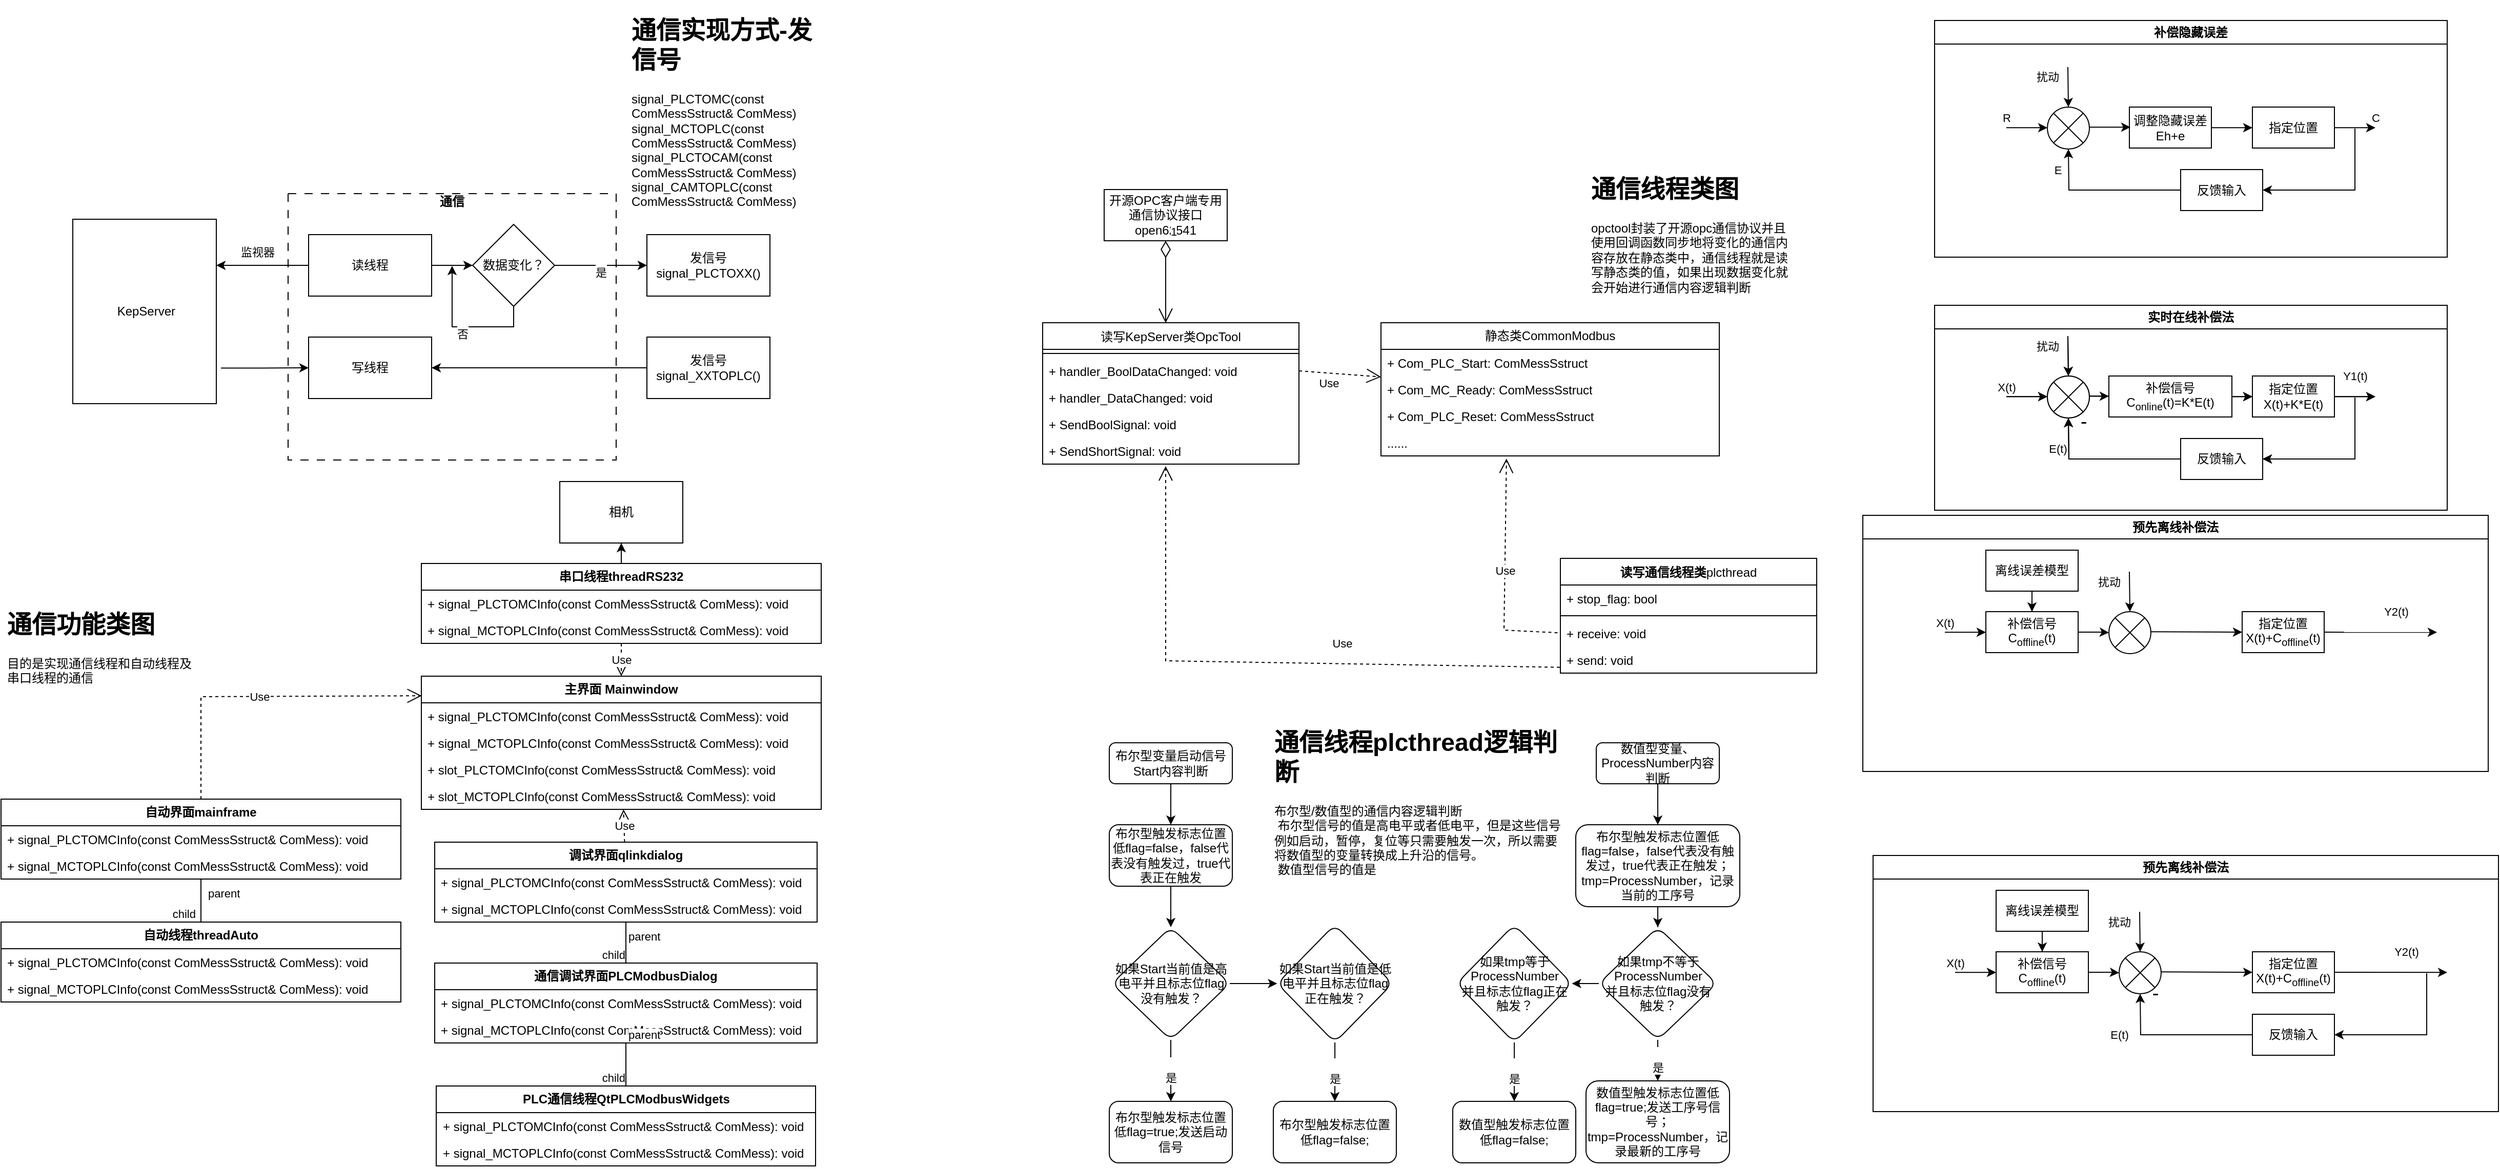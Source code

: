 <mxfile version="24.0.7" type="github">
  <diagram name="第 1 页" id="Q9_2YxxPVGNRcekVHFD_">
    <mxGraphModel dx="775" dy="712" grid="1" gridSize="10" guides="1" tooltips="1" connect="1" arrows="1" fold="1" page="1" pageScale="1" pageWidth="827" pageHeight="1169" math="0" shadow="0">
      <root>
        <mxCell id="0" />
        <mxCell id="1" parent="0" />
        <mxCell id="LD_Xjha4CjEFcu2AIF8K-1" style="edgeStyle=orthogonalEdgeStyle;rounded=0;orthogonalLoop=1;jettySize=auto;html=1;entryX=0;entryY=0.5;entryDx=0;entryDy=0;exitX=1.032;exitY=0.807;exitDx=0;exitDy=0;exitPerimeter=0;" parent="1" source="LD_Xjha4CjEFcu2AIF8K-2" target="LD_Xjha4CjEFcu2AIF8K-6" edge="1">
          <mxGeometry relative="1" as="geometry" />
        </mxCell>
        <mxCell id="LD_Xjha4CjEFcu2AIF8K-2" value="&lt;span style=&quot;white-space: pre;&quot;&gt; &lt;/span&gt;KepServer" style="rounded=0;whiteSpace=wrap;html=1;points=[[0,0,0,0,0],[0,0.25,0,0,0],[0,0.5,0,0,0],[0,0.75,0,0,0],[0,1,0,0,0],[0.25,0,0,0,0],[0.25,1,0,0,0],[0.5,0,0,0,0],[0.5,1,0,0,0],[0.75,0,0,0,0],[0.75,1,0,0,0],[1,0,0,0,0],[1,0.25,0,0,0],[1,0.5,0,0,0],[1,0.75,0,0,0],[1,1,0,0,0]];" parent="1" vertex="1">
          <mxGeometry x="84" y="214" width="140" height="180" as="geometry" />
        </mxCell>
        <mxCell id="LD_Xjha4CjEFcu2AIF8K-3" value="&#xa;通信" style="swimlane;startSize=0;dashed=1;dashPattern=8 8;" parent="1" vertex="1">
          <mxGeometry x="294" y="189" width="320" height="260" as="geometry">
            <mxRectangle x="300" y="530" width="60" height="40" as="alternateBounds" />
          </mxGeometry>
        </mxCell>
        <mxCell id="LD_Xjha4CjEFcu2AIF8K-4" value="" style="edgeStyle=orthogonalEdgeStyle;rounded=0;orthogonalLoop=1;jettySize=auto;html=1;" parent="LD_Xjha4CjEFcu2AIF8K-3" source="LD_Xjha4CjEFcu2AIF8K-5" target="LD_Xjha4CjEFcu2AIF8K-8" edge="1">
          <mxGeometry relative="1" as="geometry" />
        </mxCell>
        <mxCell id="LD_Xjha4CjEFcu2AIF8K-5" value="读线程" style="rounded=0;whiteSpace=wrap;html=1;" parent="LD_Xjha4CjEFcu2AIF8K-3" vertex="1">
          <mxGeometry x="20" y="40" width="120" height="60" as="geometry" />
        </mxCell>
        <mxCell id="LD_Xjha4CjEFcu2AIF8K-6" value="写线程" style="rounded=0;whiteSpace=wrap;html=1;" parent="LD_Xjha4CjEFcu2AIF8K-3" vertex="1">
          <mxGeometry x="20" y="140" width="120" height="60" as="geometry" />
        </mxCell>
        <mxCell id="LD_Xjha4CjEFcu2AIF8K-7" value="&lt;br&gt;否" style="edgeStyle=orthogonalEdgeStyle;rounded=0;orthogonalLoop=1;jettySize=auto;html=1;exitX=0.5;exitY=1;exitDx=0;exitDy=0;" parent="LD_Xjha4CjEFcu2AIF8K-3" source="LD_Xjha4CjEFcu2AIF8K-8" edge="1">
          <mxGeometry relative="1" as="geometry">
            <mxPoint x="160" y="70" as="targetPoint" />
          </mxGeometry>
        </mxCell>
        <mxCell id="LD_Xjha4CjEFcu2AIF8K-8" value="数据变化？" style="rhombus;whiteSpace=wrap;html=1;rounded=0;" parent="LD_Xjha4CjEFcu2AIF8K-3" vertex="1">
          <mxGeometry x="180" y="30" width="80" height="80" as="geometry" />
        </mxCell>
        <mxCell id="LD_Xjha4CjEFcu2AIF8K-9" value="&lt;br&gt;监视器" style="edgeStyle=orthogonalEdgeStyle;rounded=0;orthogonalLoop=1;jettySize=auto;html=1;entryX=1;entryY=0.25;entryDx=0;entryDy=0;entryPerimeter=0;" parent="1" source="LD_Xjha4CjEFcu2AIF8K-5" target="LD_Xjha4CjEFcu2AIF8K-2" edge="1">
          <mxGeometry x="0.111" y="-20" relative="1" as="geometry">
            <mxPoint as="offset" />
          </mxGeometry>
        </mxCell>
        <mxCell id="LD_Xjha4CjEFcu2AIF8K-10" value="发信号signal_PLCTOXX()" style="whiteSpace=wrap;html=1;rounded=0;" parent="1" vertex="1">
          <mxGeometry x="644" y="229" width="120" height="60" as="geometry" />
        </mxCell>
        <mxCell id="LD_Xjha4CjEFcu2AIF8K-11" value="&lt;br&gt;是" style="edgeStyle=orthogonalEdgeStyle;rounded=0;orthogonalLoop=1;jettySize=auto;html=1;entryX=0;entryY=0.5;entryDx=0;entryDy=0;" parent="1" source="LD_Xjha4CjEFcu2AIF8K-8" target="LD_Xjha4CjEFcu2AIF8K-10" edge="1">
          <mxGeometry relative="1" as="geometry">
            <mxPoint x="654" y="259" as="targetPoint" />
          </mxGeometry>
        </mxCell>
        <mxCell id="LD_Xjha4CjEFcu2AIF8K-12" style="edgeStyle=orthogonalEdgeStyle;rounded=0;orthogonalLoop=1;jettySize=auto;html=1;entryX=1;entryY=0.5;entryDx=0;entryDy=0;" parent="1" source="LD_Xjha4CjEFcu2AIF8K-13" target="LD_Xjha4CjEFcu2AIF8K-6" edge="1">
          <mxGeometry relative="1" as="geometry" />
        </mxCell>
        <mxCell id="LD_Xjha4CjEFcu2AIF8K-13" value="发信号signal_XXTOPLC()" style="rounded=0;whiteSpace=wrap;html=1;" parent="1" vertex="1">
          <mxGeometry x="644" y="329" width="120" height="60" as="geometry" />
        </mxCell>
        <mxCell id="LD_Xjha4CjEFcu2AIF8K-14" value="&lt;h1&gt;通信实现方式-发信号&lt;/h1&gt;&lt;div&gt;signal_PLCTOMC(const ComMessSstruct&amp;amp; ComMess)&lt;/div&gt;&lt;div&gt;signal_MCTOPLC(const ComMessSstruct&amp;amp; ComMess)&lt;/div&gt;&lt;div&gt;&lt;div style=&quot;border-color: var(--border-color);&quot;&gt;signal_PLCTOCAM(const ComMessSstruct&amp;amp; ComMess)&lt;/div&gt;&lt;div style=&quot;border-color: var(--border-color);&quot;&gt;signal_CAMTOPLC(const ComMessSstruct&amp;amp; ComMess)&lt;/div&gt;&lt;/div&gt;" style="text;html=1;strokeColor=none;fillColor=none;spacing=5;spacingTop=-20;whiteSpace=wrap;overflow=hidden;rounded=0;" parent="1" vertex="1">
          <mxGeometry x="624" y="10" width="190" height="204" as="geometry" />
        </mxCell>
        <mxCell id="LD_Xjha4CjEFcu2AIF8K-15" value="&lt;b&gt;主界面 Mainwindow&lt;/b&gt;" style="swimlane;fontStyle=0;childLayout=stackLayout;horizontal=1;startSize=26;fillColor=none;horizontalStack=0;resizeParent=1;resizeParentMax=0;resizeLast=0;collapsible=1;marginBottom=0;whiteSpace=wrap;html=1;" parent="1" vertex="1">
          <mxGeometry x="424" y="660" width="390" height="130" as="geometry" />
        </mxCell>
        <mxCell id="LD_Xjha4CjEFcu2AIF8K-16" value="+ signal_PLCTOMCInfo(const ComMessSstruct&amp;amp; ComMess): void" style="text;strokeColor=none;fillColor=none;align=left;verticalAlign=top;spacingLeft=4;spacingRight=4;overflow=hidden;rotatable=0;points=[[0,0.5],[1,0.5]];portConstraint=eastwest;whiteSpace=wrap;html=1;" parent="LD_Xjha4CjEFcu2AIF8K-15" vertex="1">
          <mxGeometry y="26" width="390" height="26" as="geometry" />
        </mxCell>
        <mxCell id="LD_Xjha4CjEFcu2AIF8K-17" value="+ signal_MCTOPLCInfo(const ComMessSstruct&amp;amp; ComMess): void" style="text;strokeColor=none;fillColor=none;align=left;verticalAlign=top;spacingLeft=4;spacingRight=4;overflow=hidden;rotatable=0;points=[[0,0.5],[1,0.5]];portConstraint=eastwest;whiteSpace=wrap;html=1;" parent="LD_Xjha4CjEFcu2AIF8K-15" vertex="1">
          <mxGeometry y="52" width="390" height="26" as="geometry" />
        </mxCell>
        <mxCell id="LD_Xjha4CjEFcu2AIF8K-18" value="+ slot_PLCTOMCInfo(const ComMessSstruct&amp;amp; ComMess): void" style="text;strokeColor=none;fillColor=none;align=left;verticalAlign=top;spacingLeft=4;spacingRight=4;overflow=hidden;rotatable=0;points=[[0,0.5],[1,0.5]];portConstraint=eastwest;whiteSpace=wrap;html=1;" parent="LD_Xjha4CjEFcu2AIF8K-15" vertex="1">
          <mxGeometry y="78" width="390" height="26" as="geometry" />
        </mxCell>
        <mxCell id="LD_Xjha4CjEFcu2AIF8K-19" value="+ slot_MCTOPLCInfo(const ComMessSstruct&amp;amp; ComMess): void" style="text;strokeColor=none;fillColor=none;align=left;verticalAlign=top;spacingLeft=4;spacingRight=4;overflow=hidden;rotatable=0;points=[[0,0.5],[1,0.5]];portConstraint=eastwest;whiteSpace=wrap;html=1;" parent="LD_Xjha4CjEFcu2AIF8K-15" vertex="1">
          <mxGeometry y="104" width="390" height="26" as="geometry" />
        </mxCell>
        <mxCell id="LD_Xjha4CjEFcu2AIF8K-20" value="&lt;b&gt;自动界面mainframe&lt;/b&gt;" style="swimlane;fontStyle=0;childLayout=stackLayout;horizontal=1;startSize=26;fillColor=none;horizontalStack=0;resizeParent=1;resizeParentMax=0;resizeLast=0;collapsible=1;marginBottom=0;whiteSpace=wrap;html=1;" parent="1" vertex="1">
          <mxGeometry x="14" y="780" width="390" height="78" as="geometry" />
        </mxCell>
        <mxCell id="LD_Xjha4CjEFcu2AIF8K-21" value="+ signal_PLCTOMCInfo(const ComMessSstruct&amp;amp; ComMess): void" style="text;strokeColor=none;fillColor=none;align=left;verticalAlign=top;spacingLeft=4;spacingRight=4;overflow=hidden;rotatable=0;points=[[0,0.5],[1,0.5]];portConstraint=eastwest;whiteSpace=wrap;html=1;" parent="LD_Xjha4CjEFcu2AIF8K-20" vertex="1">
          <mxGeometry y="26" width="390" height="26" as="geometry" />
        </mxCell>
        <mxCell id="LD_Xjha4CjEFcu2AIF8K-22" value="+ signal_MCTOPLCInfo(const ComMessSstruct&amp;amp; ComMess): void" style="text;strokeColor=none;fillColor=none;align=left;verticalAlign=top;spacingLeft=4;spacingRight=4;overflow=hidden;rotatable=0;points=[[0,0.5],[1,0.5]];portConstraint=eastwest;whiteSpace=wrap;html=1;" parent="LD_Xjha4CjEFcu2AIF8K-20" vertex="1">
          <mxGeometry y="52" width="390" height="26" as="geometry" />
        </mxCell>
        <mxCell id="LD_Xjha4CjEFcu2AIF8K-23" value="Use" style="endArrow=open;endSize=12;dashed=1;html=1;rounded=0;entryX=0.001;entryY=0.147;entryDx=0;entryDy=0;entryPerimeter=0;" parent="1" source="LD_Xjha4CjEFcu2AIF8K-20" target="LD_Xjha4CjEFcu2AIF8K-15" edge="1">
          <mxGeometry width="160" relative="1" as="geometry">
            <mxPoint x="502" y="856" as="sourcePoint" />
            <mxPoint x="404" y="640" as="targetPoint" />
            <Array as="points">
              <mxPoint x="209" y="680" />
            </Array>
          </mxGeometry>
        </mxCell>
        <mxCell id="LD_Xjha4CjEFcu2AIF8K-24" value="&lt;b&gt;自动线程threadAuto&lt;/b&gt;" style="swimlane;fontStyle=0;childLayout=stackLayout;horizontal=1;startSize=26;fillColor=none;horizontalStack=0;resizeParent=1;resizeParentMax=0;resizeLast=0;collapsible=1;marginBottom=0;whiteSpace=wrap;html=1;" parent="1" vertex="1">
          <mxGeometry x="14" y="900" width="390" height="78" as="geometry" />
        </mxCell>
        <mxCell id="LD_Xjha4CjEFcu2AIF8K-25" value="+ signal_PLCTOMCInfo(const ComMessSstruct&amp;amp; ComMess): void" style="text;strokeColor=none;fillColor=none;align=left;verticalAlign=top;spacingLeft=4;spacingRight=4;overflow=hidden;rotatable=0;points=[[0,0.5],[1,0.5]];portConstraint=eastwest;whiteSpace=wrap;html=1;" parent="LD_Xjha4CjEFcu2AIF8K-24" vertex="1">
          <mxGeometry y="26" width="390" height="26" as="geometry" />
        </mxCell>
        <mxCell id="LD_Xjha4CjEFcu2AIF8K-26" value="+ signal_MCTOPLCInfo(const ComMessSstruct&amp;amp; ComMess): void" style="text;strokeColor=none;fillColor=none;align=left;verticalAlign=top;spacingLeft=4;spacingRight=4;overflow=hidden;rotatable=0;points=[[0,0.5],[1,0.5]];portConstraint=eastwest;whiteSpace=wrap;html=1;" parent="LD_Xjha4CjEFcu2AIF8K-24" vertex="1">
          <mxGeometry y="52" width="390" height="26" as="geometry" />
        </mxCell>
        <mxCell id="LD_Xjha4CjEFcu2AIF8K-27" value="" style="endArrow=none;html=1;edgeStyle=orthogonalEdgeStyle;rounded=0;" parent="1" source="LD_Xjha4CjEFcu2AIF8K-20" target="LD_Xjha4CjEFcu2AIF8K-24" edge="1">
          <mxGeometry relative="1" as="geometry">
            <mxPoint x="294" y="770" as="sourcePoint" />
            <mxPoint x="454" y="770" as="targetPoint" />
          </mxGeometry>
        </mxCell>
        <mxCell id="LD_Xjha4CjEFcu2AIF8K-28" value="parent" style="edgeLabel;resizable=0;html=1;align=left;verticalAlign=bottom;" parent="LD_Xjha4CjEFcu2AIF8K-27" connectable="0" vertex="1">
          <mxGeometry x="-1" relative="1" as="geometry">
            <mxPoint x="5" y="22" as="offset" />
          </mxGeometry>
        </mxCell>
        <mxCell id="LD_Xjha4CjEFcu2AIF8K-29" value="child" style="edgeLabel;resizable=0;html=1;align=right;verticalAlign=bottom;" parent="LD_Xjha4CjEFcu2AIF8K-27" connectable="0" vertex="1">
          <mxGeometry x="1" relative="1" as="geometry">
            <mxPoint x="-5" as="offset" />
          </mxGeometry>
        </mxCell>
        <mxCell id="LD_Xjha4CjEFcu2AIF8K-30" value="&lt;h1&gt;通信功能类图&lt;/h1&gt;&lt;div&gt;目的是实现通信线程和自动线程及串口线程的通信&lt;/div&gt;" style="text;html=1;strokeColor=none;fillColor=none;spacing=5;spacingTop=-20;whiteSpace=wrap;overflow=hidden;rounded=0;" parent="1" vertex="1">
          <mxGeometry x="15" y="590" width="190" height="120" as="geometry" />
        </mxCell>
        <mxCell id="LD_Xjha4CjEFcu2AIF8K-31" value="&lt;b&gt;调试界面qlinkdialog&lt;/b&gt;" style="swimlane;fontStyle=0;childLayout=stackLayout;horizontal=1;startSize=26;fillColor=none;horizontalStack=0;resizeParent=1;resizeParentMax=0;resizeLast=0;collapsible=1;marginBottom=0;whiteSpace=wrap;html=1;" parent="1" vertex="1">
          <mxGeometry x="437" y="822" width="373" height="78" as="geometry" />
        </mxCell>
        <mxCell id="LD_Xjha4CjEFcu2AIF8K-32" value="+ signal_PLCTOMCInfo(const ComMessSstruct&amp;amp; ComMess): void" style="text;strokeColor=none;fillColor=none;align=left;verticalAlign=top;spacingLeft=4;spacingRight=4;overflow=hidden;rotatable=0;points=[[0,0.5],[1,0.5]];portConstraint=eastwest;whiteSpace=wrap;html=1;" parent="LD_Xjha4CjEFcu2AIF8K-31" vertex="1">
          <mxGeometry y="26" width="373" height="26" as="geometry" />
        </mxCell>
        <mxCell id="LD_Xjha4CjEFcu2AIF8K-33" value="+ signal_MCTOPLCInfo(const ComMessSstruct&amp;amp; ComMess): void" style="text;strokeColor=none;fillColor=none;align=left;verticalAlign=top;spacingLeft=4;spacingRight=4;overflow=hidden;rotatable=0;points=[[0,0.5],[1,0.5]];portConstraint=eastwest;whiteSpace=wrap;html=1;" parent="LD_Xjha4CjEFcu2AIF8K-31" vertex="1">
          <mxGeometry y="52" width="373" height="26" as="geometry" />
        </mxCell>
        <mxCell id="LD_Xjha4CjEFcu2AIF8K-34" value="&lt;b&gt;通信调试界面PLCModbusDialog&lt;/b&gt;" style="swimlane;fontStyle=0;childLayout=stackLayout;horizontal=1;startSize=26;fillColor=none;horizontalStack=0;resizeParent=1;resizeParentMax=0;resizeLast=0;collapsible=1;marginBottom=0;whiteSpace=wrap;html=1;" parent="1" vertex="1">
          <mxGeometry x="437" y="940" width="373" height="78" as="geometry" />
        </mxCell>
        <mxCell id="LD_Xjha4CjEFcu2AIF8K-35" value="+ signal_PLCTOMCInfo(const ComMessSstruct&amp;amp; ComMess): void" style="text;strokeColor=none;fillColor=none;align=left;verticalAlign=top;spacingLeft=4;spacingRight=4;overflow=hidden;rotatable=0;points=[[0,0.5],[1,0.5]];portConstraint=eastwest;whiteSpace=wrap;html=1;" parent="LD_Xjha4CjEFcu2AIF8K-34" vertex="1">
          <mxGeometry y="26" width="373" height="26" as="geometry" />
        </mxCell>
        <mxCell id="LD_Xjha4CjEFcu2AIF8K-36" value="+ signal_MCTOPLCInfo(const ComMessSstruct&amp;amp; ComMess): void" style="text;strokeColor=none;fillColor=none;align=left;verticalAlign=top;spacingLeft=4;spacingRight=4;overflow=hidden;rotatable=0;points=[[0,0.5],[1,0.5]];portConstraint=eastwest;whiteSpace=wrap;html=1;" parent="LD_Xjha4CjEFcu2AIF8K-34" vertex="1">
          <mxGeometry y="52" width="373" height="26" as="geometry" />
        </mxCell>
        <mxCell id="LD_Xjha4CjEFcu2AIF8K-37" value="&lt;b&gt;PLC通信线程QtPLCModbusWidgets&lt;/b&gt;" style="swimlane;fontStyle=0;childLayout=stackLayout;horizontal=1;startSize=26;fillColor=none;horizontalStack=0;resizeParent=1;resizeParentMax=0;resizeLast=0;collapsible=1;marginBottom=0;whiteSpace=wrap;html=1;" parent="1" vertex="1">
          <mxGeometry x="438.5" y="1060" width="370" height="78" as="geometry" />
        </mxCell>
        <mxCell id="LD_Xjha4CjEFcu2AIF8K-38" value="+ signal_PLCTOMCInfo(const ComMessSstruct&amp;amp; ComMess): void" style="text;strokeColor=none;fillColor=none;align=left;verticalAlign=top;spacingLeft=4;spacingRight=4;overflow=hidden;rotatable=0;points=[[0,0.5],[1,0.5]];portConstraint=eastwest;whiteSpace=wrap;html=1;" parent="LD_Xjha4CjEFcu2AIF8K-37" vertex="1">
          <mxGeometry y="26" width="370" height="26" as="geometry" />
        </mxCell>
        <mxCell id="LD_Xjha4CjEFcu2AIF8K-39" value="+ signal_MCTOPLCInfo(const ComMessSstruct&amp;amp; ComMess): void" style="text;strokeColor=none;fillColor=none;align=left;verticalAlign=top;spacingLeft=4;spacingRight=4;overflow=hidden;rotatable=0;points=[[0,0.5],[1,0.5]];portConstraint=eastwest;whiteSpace=wrap;html=1;" parent="LD_Xjha4CjEFcu2AIF8K-37" vertex="1">
          <mxGeometry y="52" width="370" height="26" as="geometry" />
        </mxCell>
        <mxCell id="LD_Xjha4CjEFcu2AIF8K-40" style="edgeStyle=orthogonalEdgeStyle;rounded=0;orthogonalLoop=1;jettySize=auto;html=1;entryX=0.5;entryY=1;entryDx=0;entryDy=0;" parent="1" source="LD_Xjha4CjEFcu2AIF8K-41" target="LD_Xjha4CjEFcu2AIF8K-44" edge="1">
          <mxGeometry relative="1" as="geometry" />
        </mxCell>
        <mxCell id="LD_Xjha4CjEFcu2AIF8K-41" value="&lt;b&gt;串口线程threadRS232&lt;/b&gt;" style="swimlane;fontStyle=0;childLayout=stackLayout;horizontal=1;startSize=26;fillColor=none;horizontalStack=0;resizeParent=1;resizeParentMax=0;resizeLast=0;collapsible=1;marginBottom=0;whiteSpace=wrap;html=1;" parent="1" vertex="1">
          <mxGeometry x="424" y="550" width="390" height="78" as="geometry" />
        </mxCell>
        <mxCell id="LD_Xjha4CjEFcu2AIF8K-42" value="+ signal_PLCTOMCInfo(const ComMessSstruct&amp;amp; ComMess): void" style="text;strokeColor=none;fillColor=none;align=left;verticalAlign=top;spacingLeft=4;spacingRight=4;overflow=hidden;rotatable=0;points=[[0,0.5],[1,0.5]];portConstraint=eastwest;whiteSpace=wrap;html=1;" parent="LD_Xjha4CjEFcu2AIF8K-41" vertex="1">
          <mxGeometry y="26" width="390" height="26" as="geometry" />
        </mxCell>
        <mxCell id="LD_Xjha4CjEFcu2AIF8K-43" value="+ signal_MCTOPLCInfo(const ComMessSstruct&amp;amp; ComMess): void" style="text;strokeColor=none;fillColor=none;align=left;verticalAlign=top;spacingLeft=4;spacingRight=4;overflow=hidden;rotatable=0;points=[[0,0.5],[1,0.5]];portConstraint=eastwest;whiteSpace=wrap;html=1;" parent="LD_Xjha4CjEFcu2AIF8K-41" vertex="1">
          <mxGeometry y="52" width="390" height="26" as="geometry" />
        </mxCell>
        <mxCell id="LD_Xjha4CjEFcu2AIF8K-44" value="相机" style="rounded=0;whiteSpace=wrap;html=1;" parent="1" vertex="1">
          <mxGeometry x="559" y="470" width="120" height="60" as="geometry" />
        </mxCell>
        <mxCell id="LD_Xjha4CjEFcu2AIF8K-45" value="" style="endArrow=none;html=1;edgeStyle=orthogonalEdgeStyle;rounded=0;" parent="1" source="LD_Xjha4CjEFcu2AIF8K-31" target="LD_Xjha4CjEFcu2AIF8K-34" edge="1">
          <mxGeometry relative="1" as="geometry">
            <mxPoint x="200" y="1060" as="sourcePoint" />
            <mxPoint x="360" y="1060" as="targetPoint" />
          </mxGeometry>
        </mxCell>
        <mxCell id="LD_Xjha4CjEFcu2AIF8K-46" value="parent" style="edgeLabel;resizable=0;html=1;align=left;verticalAlign=bottom;" parent="LD_Xjha4CjEFcu2AIF8K-45" connectable="0" vertex="1">
          <mxGeometry x="-1" relative="1" as="geometry">
            <mxPoint y="22" as="offset" />
          </mxGeometry>
        </mxCell>
        <mxCell id="LD_Xjha4CjEFcu2AIF8K-47" value="child" style="edgeLabel;resizable=0;html=1;align=right;verticalAlign=bottom;" parent="LD_Xjha4CjEFcu2AIF8K-45" connectable="0" vertex="1">
          <mxGeometry x="1" relative="1" as="geometry" />
        </mxCell>
        <mxCell id="LD_Xjha4CjEFcu2AIF8K-48" value="Use" style="endArrow=open;endSize=12;dashed=1;html=1;rounded=0;" parent="1" source="LD_Xjha4CjEFcu2AIF8K-31" target="LD_Xjha4CjEFcu2AIF8K-15" edge="1">
          <mxGeometry width="160" relative="1" as="geometry">
            <mxPoint x="240" y="1090" as="sourcePoint" />
            <mxPoint x="400" y="1090" as="targetPoint" />
          </mxGeometry>
        </mxCell>
        <mxCell id="LD_Xjha4CjEFcu2AIF8K-49" value="" style="endArrow=none;html=1;edgeStyle=orthogonalEdgeStyle;rounded=0;" parent="1" source="LD_Xjha4CjEFcu2AIF8K-34" target="LD_Xjha4CjEFcu2AIF8K-37" edge="1">
          <mxGeometry relative="1" as="geometry">
            <mxPoint x="210" y="1060" as="sourcePoint" />
            <mxPoint x="240" y="1060" as="targetPoint" />
          </mxGeometry>
        </mxCell>
        <mxCell id="LD_Xjha4CjEFcu2AIF8K-50" value="parent" style="edgeLabel;resizable=0;html=1;align=left;verticalAlign=bottom;" parent="LD_Xjha4CjEFcu2AIF8K-49" connectable="0" vertex="1">
          <mxGeometry x="-1" relative="1" as="geometry" />
        </mxCell>
        <mxCell id="LD_Xjha4CjEFcu2AIF8K-51" value="child" style="edgeLabel;resizable=0;html=1;align=right;verticalAlign=bottom;" parent="LD_Xjha4CjEFcu2AIF8K-49" connectable="0" vertex="1">
          <mxGeometry x="1" relative="1" as="geometry" />
        </mxCell>
        <mxCell id="LD_Xjha4CjEFcu2AIF8K-52" value="Use" style="endArrow=open;endSize=12;dashed=1;html=1;rounded=0;" parent="1" source="LD_Xjha4CjEFcu2AIF8K-41" target="LD_Xjha4CjEFcu2AIF8K-15" edge="1">
          <mxGeometry width="160" relative="1" as="geometry">
            <mxPoint x="190" y="520" as="sourcePoint" />
            <mxPoint x="350" y="520" as="targetPoint" />
          </mxGeometry>
        </mxCell>
        <mxCell id="Hq8AKw71UdbSkxL8Rapv-1" value="" style="edgeStyle=orthogonalEdgeStyle;rounded=0;orthogonalLoop=1;jettySize=auto;html=1;" parent="1" source="Hq8AKw71UdbSkxL8Rapv-2" target="Hq8AKw71UdbSkxL8Rapv-27" edge="1">
          <mxGeometry relative="1" as="geometry" />
        </mxCell>
        <mxCell id="Hq8AKw71UdbSkxL8Rapv-2" value="布尔型变量启动信号Start内容判断" style="rounded=1;whiteSpace=wrap;html=1;fontSize=12;glass=0;strokeWidth=1;shadow=0;" parent="1" vertex="1">
          <mxGeometry x="1095" y="725" width="120" height="40" as="geometry" />
        </mxCell>
        <mxCell id="Hq8AKw71UdbSkxL8Rapv-3" value="&lt;h1&gt;通信线程plcthread逻辑判断&lt;/h1&gt;&lt;div&gt;布尔型/数值型的通信内容逻辑判断&lt;/div&gt;&lt;div&gt;&lt;span style=&quot;white-space: pre;&quot;&gt; &lt;/span&gt;布尔型信号的值是高电平或者低电平，但是这些信号例如启动，暂停，复位等只需要触发一次，所以需要将数值型的变量转换成上升沿的信号。&lt;/div&gt;&lt;div&gt;&lt;span style=&quot;white-space: pre;&quot;&gt; &lt;/span&gt;数值型信号的值是&lt;br&gt;&lt;/div&gt;" style="text;html=1;strokeColor=none;fillColor=none;spacing=5;spacingTop=-20;whiteSpace=wrap;overflow=hidden;rounded=0;" parent="1" vertex="1">
          <mxGeometry x="1251.25" y="705" width="295" height="190" as="geometry" />
        </mxCell>
        <mxCell id="Hq8AKw71UdbSkxL8Rapv-4" value="静态类CommonModbus" style="swimlane;fontStyle=0;childLayout=stackLayout;horizontal=1;startSize=26;fillColor=none;horizontalStack=0;resizeParent=1;resizeParentMax=0;resizeLast=0;collapsible=1;marginBottom=0;whiteSpace=wrap;html=1;" parent="1" vertex="1">
          <mxGeometry x="1360" y="315" width="330" height="130" as="geometry" />
        </mxCell>
        <mxCell id="Hq8AKw71UdbSkxL8Rapv-5" value="+ Com_PLC_Start:&amp;nbsp;ComMessSstruct" style="text;strokeColor=none;fillColor=none;align=left;verticalAlign=top;spacingLeft=4;spacingRight=4;overflow=hidden;rotatable=0;points=[[0,0.5],[1,0.5]];portConstraint=eastwest;whiteSpace=wrap;html=1;" parent="Hq8AKw71UdbSkxL8Rapv-4" vertex="1">
          <mxGeometry y="26" width="330" height="26" as="geometry" />
        </mxCell>
        <mxCell id="Hq8AKw71UdbSkxL8Rapv-6" value="+ Com_MC_Ready: ComMessSstruct" style="text;strokeColor=none;fillColor=none;align=left;verticalAlign=top;spacingLeft=4;spacingRight=4;overflow=hidden;rotatable=0;points=[[0,0.5],[1,0.5]];portConstraint=eastwest;whiteSpace=wrap;html=1;" parent="Hq8AKw71UdbSkxL8Rapv-4" vertex="1">
          <mxGeometry y="52" width="330" height="26" as="geometry" />
        </mxCell>
        <mxCell id="Hq8AKw71UdbSkxL8Rapv-7" value="+ Com_PLC_Reset: ComMessSstruct" style="text;strokeColor=none;fillColor=none;align=left;verticalAlign=top;spacingLeft=4;spacingRight=4;overflow=hidden;rotatable=0;points=[[0,0.5],[1,0.5]];portConstraint=eastwest;whiteSpace=wrap;html=1;" parent="Hq8AKw71UdbSkxL8Rapv-4" vertex="1">
          <mxGeometry y="78" width="330" height="26" as="geometry" />
        </mxCell>
        <mxCell id="Hq8AKw71UdbSkxL8Rapv-8" value="......" style="text;strokeColor=none;fillColor=none;align=left;verticalAlign=top;spacingLeft=4;spacingRight=4;overflow=hidden;rotatable=0;points=[[0,0.5],[1,0.5]];portConstraint=eastwest;whiteSpace=wrap;html=1;" parent="Hq8AKw71UdbSkxL8Rapv-4" vertex="1">
          <mxGeometry y="104" width="330" height="26" as="geometry" />
        </mxCell>
        <mxCell id="Hq8AKw71UdbSkxL8Rapv-9" value="&lt;span style=&quot;font-weight: normal;&quot;&gt;读写KepServer类OpcTool&lt;/span&gt;" style="swimlane;fontStyle=1;align=center;verticalAlign=top;childLayout=stackLayout;horizontal=1;startSize=26;horizontalStack=0;resizeParent=1;resizeParentMax=0;resizeLast=0;collapsible=1;marginBottom=0;whiteSpace=wrap;html=1;" parent="1" vertex="1">
          <mxGeometry x="1030" y="315" width="250" height="138" as="geometry" />
        </mxCell>
        <mxCell id="Hq8AKw71UdbSkxL8Rapv-10" value="" style="line;strokeWidth=1;fillColor=none;align=left;verticalAlign=middle;spacingTop=-1;spacingLeft=3;spacingRight=3;rotatable=0;labelPosition=right;points=[];portConstraint=eastwest;strokeColor=inherit;" parent="Hq8AKw71UdbSkxL8Rapv-9" vertex="1">
          <mxGeometry y="26" width="250" height="8" as="geometry" />
        </mxCell>
        <mxCell id="Hq8AKw71UdbSkxL8Rapv-11" value="+ handler_BoolDataChanged: void" style="text;strokeColor=none;fillColor=none;align=left;verticalAlign=top;spacingLeft=4;spacingRight=4;overflow=hidden;rotatable=0;points=[[0,0.5],[1,0.5]];portConstraint=eastwest;whiteSpace=wrap;html=1;" parent="Hq8AKw71UdbSkxL8Rapv-9" vertex="1">
          <mxGeometry y="34" width="250" height="26" as="geometry" />
        </mxCell>
        <mxCell id="Hq8AKw71UdbSkxL8Rapv-12" value="+ handler_DataChanged: void" style="text;strokeColor=none;fillColor=none;align=left;verticalAlign=top;spacingLeft=4;spacingRight=4;overflow=hidden;rotatable=0;points=[[0,0.5],[1,0.5]];portConstraint=eastwest;whiteSpace=wrap;html=1;" parent="Hq8AKw71UdbSkxL8Rapv-9" vertex="1">
          <mxGeometry y="60" width="250" height="26" as="geometry" />
        </mxCell>
        <mxCell id="Hq8AKw71UdbSkxL8Rapv-13" value="+ SendBoolSignal: void" style="text;strokeColor=none;fillColor=none;align=left;verticalAlign=top;spacingLeft=4;spacingRight=4;overflow=hidden;rotatable=0;points=[[0,0.5],[1,0.5]];portConstraint=eastwest;whiteSpace=wrap;html=1;" parent="Hq8AKw71UdbSkxL8Rapv-9" vertex="1">
          <mxGeometry y="86" width="250" height="26" as="geometry" />
        </mxCell>
        <mxCell id="Hq8AKw71UdbSkxL8Rapv-14" value="+ SendShortSignal: void" style="text;strokeColor=none;fillColor=none;align=left;verticalAlign=top;spacingLeft=4;spacingRight=4;overflow=hidden;rotatable=0;points=[[0,0.5],[1,0.5]];portConstraint=eastwest;whiteSpace=wrap;html=1;" parent="Hq8AKw71UdbSkxL8Rapv-9" vertex="1">
          <mxGeometry y="112" width="250" height="26" as="geometry" />
        </mxCell>
        <mxCell id="Hq8AKw71UdbSkxL8Rapv-15" value="开源OPC客户端专用通信协议接口open62541" style="html=1;whiteSpace=wrap;" parent="1" vertex="1">
          <mxGeometry x="1090" y="185" width="120" height="50" as="geometry" />
        </mxCell>
        <mxCell id="Hq8AKw71UdbSkxL8Rapv-16" value="1" style="endArrow=open;html=1;endSize=12;startArrow=diamondThin;startSize=14;startFill=0;edgeStyle=orthogonalEdgeStyle;align=left;verticalAlign=bottom;rounded=0;exitX=0.5;exitY=1;exitDx=0;exitDy=0;entryX=0.48;entryY=0.002;entryDx=0;entryDy=0;entryPerimeter=0;" parent="1" source="Hq8AKw71UdbSkxL8Rapv-15" target="Hq8AKw71UdbSkxL8Rapv-9" edge="1">
          <mxGeometry x="-1" y="3" relative="1" as="geometry">
            <mxPoint x="1300" y="185" as="sourcePoint" />
            <mxPoint x="1460" y="185" as="targetPoint" />
          </mxGeometry>
        </mxCell>
        <mxCell id="Hq8AKw71UdbSkxL8Rapv-17" value="Use" style="endArrow=open;endSize=12;dashed=1;html=1;rounded=0;exitX=1;exitY=0.5;exitDx=0;exitDy=0;" parent="1" source="Hq8AKw71UdbSkxL8Rapv-11" target="Hq8AKw71UdbSkxL8Rapv-4" edge="1">
          <mxGeometry x="-0.254" y="-10" width="160" relative="1" as="geometry">
            <mxPoint x="1170" y="525" as="sourcePoint" />
            <mxPoint x="1330" y="525" as="targetPoint" />
            <Array as="points" />
            <mxPoint as="offset" />
          </mxGeometry>
        </mxCell>
        <mxCell id="Hq8AKw71UdbSkxL8Rapv-18" value="&lt;h1&gt;通信线程类图&lt;/h1&gt;&lt;p&gt;opctool封装了开源opc通信协议并且使用回调函数同步地将变化的通信内容存放在静态类中，通信线程就是读写静态类的值，如果出现数据变化就会开始进行通信内容逻辑判断&lt;/p&gt;" style="text;html=1;strokeColor=none;fillColor=none;spacing=5;spacingTop=-20;whiteSpace=wrap;overflow=hidden;rounded=0;" parent="1" vertex="1">
          <mxGeometry x="1560" y="165" width="200" height="140" as="geometry" />
        </mxCell>
        <mxCell id="Hq8AKw71UdbSkxL8Rapv-19" value="读写通信线程类&lt;span style=&quot;font-weight: 400;&quot;&gt;plc&lt;/span&gt;&lt;span style=&quot;font-weight: normal;&quot;&gt;thread&lt;/span&gt;" style="swimlane;fontStyle=1;align=center;verticalAlign=top;childLayout=stackLayout;horizontal=1;startSize=26;horizontalStack=0;resizeParent=1;resizeParentMax=0;resizeLast=0;collapsible=1;marginBottom=0;whiteSpace=wrap;html=1;" parent="1" vertex="1">
          <mxGeometry x="1535" y="545" width="250" height="112" as="geometry" />
        </mxCell>
        <mxCell id="Hq8AKw71UdbSkxL8Rapv-20" value="+ stop_flag: bool" style="text;strokeColor=none;fillColor=none;align=left;verticalAlign=top;spacingLeft=4;spacingRight=4;overflow=hidden;rotatable=0;points=[[0,0.5],[1,0.5]];portConstraint=eastwest;whiteSpace=wrap;html=1;" parent="Hq8AKw71UdbSkxL8Rapv-19" vertex="1">
          <mxGeometry y="26" width="250" height="26" as="geometry" />
        </mxCell>
        <mxCell id="Hq8AKw71UdbSkxL8Rapv-21" value="" style="line;strokeWidth=1;fillColor=none;align=left;verticalAlign=middle;spacingTop=-1;spacingLeft=3;spacingRight=3;rotatable=0;labelPosition=right;points=[];portConstraint=eastwest;strokeColor=inherit;" parent="Hq8AKw71UdbSkxL8Rapv-19" vertex="1">
          <mxGeometry y="52" width="250" height="8" as="geometry" />
        </mxCell>
        <mxCell id="Hq8AKw71UdbSkxL8Rapv-22" value="+ receive: void" style="text;strokeColor=none;fillColor=none;align=left;verticalAlign=top;spacingLeft=4;spacingRight=4;overflow=hidden;rotatable=0;points=[[0,0.5],[1,0.5]];portConstraint=eastwest;whiteSpace=wrap;html=1;" parent="Hq8AKw71UdbSkxL8Rapv-19" vertex="1">
          <mxGeometry y="60" width="250" height="26" as="geometry" />
        </mxCell>
        <mxCell id="Hq8AKw71UdbSkxL8Rapv-23" value="+ send: void" style="text;strokeColor=none;fillColor=none;align=left;verticalAlign=top;spacingLeft=4;spacingRight=4;overflow=hidden;rotatable=0;points=[[0,0.5],[1,0.5]];portConstraint=eastwest;whiteSpace=wrap;html=1;" parent="Hq8AKw71UdbSkxL8Rapv-19" vertex="1">
          <mxGeometry y="86" width="250" height="26" as="geometry" />
        </mxCell>
        <mxCell id="Hq8AKw71UdbSkxL8Rapv-24" value="Use" style="endArrow=open;endSize=12;dashed=1;html=1;rounded=0;exitX=-0.002;exitY=0.782;exitDx=0;exitDy=0;exitPerimeter=0;" parent="1" source="Hq8AKw71UdbSkxL8Rapv-23" edge="1">
          <mxGeometry x="-0.261" y="-20" width="160" relative="1" as="geometry">
            <mxPoint x="1130" y="545" as="sourcePoint" />
            <mxPoint x="1150" y="455" as="targetPoint" />
            <Array as="points">
              <mxPoint x="1150" y="645" />
            </Array>
            <mxPoint as="offset" />
          </mxGeometry>
        </mxCell>
        <mxCell id="Hq8AKw71UdbSkxL8Rapv-25" value="Use" style="endArrow=open;endSize=12;dashed=1;html=1;rounded=0;exitX=-0.011;exitY=0.485;exitDx=0;exitDy=0;exitPerimeter=0;entryX=0.371;entryY=1.101;entryDx=0;entryDy=0;entryPerimeter=0;" parent="1" source="Hq8AKw71UdbSkxL8Rapv-22" target="Hq8AKw71UdbSkxL8Rapv-8" edge="1">
          <mxGeometry width="160" relative="1" as="geometry">
            <mxPoint x="1400" y="585" as="sourcePoint" />
            <mxPoint x="1370" y="525" as="targetPoint" />
            <Array as="points">
              <mxPoint x="1480" y="615" />
            </Array>
          </mxGeometry>
        </mxCell>
        <mxCell id="Hq8AKw71UdbSkxL8Rapv-26" value="" style="edgeStyle=orthogonalEdgeStyle;rounded=0;orthogonalLoop=1;jettySize=auto;html=1;" parent="1" source="Hq8AKw71UdbSkxL8Rapv-27" target="Hq8AKw71UdbSkxL8Rapv-30" edge="1">
          <mxGeometry relative="1" as="geometry" />
        </mxCell>
        <mxCell id="Hq8AKw71UdbSkxL8Rapv-27" value="布尔型触发标志位置低flag=false，false代表没有触发过，true代表正在触发" style="whiteSpace=wrap;html=1;rounded=1;glass=0;strokeWidth=1;shadow=0;" parent="1" vertex="1">
          <mxGeometry x="1095" y="805" width="120" height="60" as="geometry" />
        </mxCell>
        <mxCell id="Hq8AKw71UdbSkxL8Rapv-28" value="&lt;br&gt;是" style="edgeStyle=orthogonalEdgeStyle;rounded=0;orthogonalLoop=1;jettySize=auto;html=1;" parent="1" source="Hq8AKw71UdbSkxL8Rapv-30" target="Hq8AKw71UdbSkxL8Rapv-31" edge="1">
          <mxGeometry relative="1" as="geometry" />
        </mxCell>
        <mxCell id="Hq8AKw71UdbSkxL8Rapv-29" value="" style="edgeStyle=orthogonalEdgeStyle;rounded=0;orthogonalLoop=1;jettySize=auto;html=1;" parent="1" source="Hq8AKw71UdbSkxL8Rapv-30" target="Hq8AKw71UdbSkxL8Rapv-33" edge="1">
          <mxGeometry relative="1" as="geometry" />
        </mxCell>
        <mxCell id="Hq8AKw71UdbSkxL8Rapv-30" value="如果Start当前值是高电平并且标志位flag没有触发？" style="rhombus;whiteSpace=wrap;html=1;rounded=1;glass=0;strokeWidth=1;shadow=0;" parent="1" vertex="1">
          <mxGeometry x="1097.5" y="905" width="115" height="110" as="geometry" />
        </mxCell>
        <mxCell id="Hq8AKw71UdbSkxL8Rapv-31" value="布尔型触发标志位置低flag=true;发送启动信号" style="whiteSpace=wrap;html=1;rounded=1;glass=0;strokeWidth=1;shadow=0;" parent="1" vertex="1">
          <mxGeometry x="1095" y="1075" width="120" height="60" as="geometry" />
        </mxCell>
        <mxCell id="Hq8AKw71UdbSkxL8Rapv-32" value="&lt;br&gt;是" style="edgeStyle=orthogonalEdgeStyle;rounded=0;orthogonalLoop=1;jettySize=auto;html=1;" parent="1" source="Hq8AKw71UdbSkxL8Rapv-33" target="Hq8AKw71UdbSkxL8Rapv-34" edge="1">
          <mxGeometry relative="1" as="geometry" />
        </mxCell>
        <mxCell id="Hq8AKw71UdbSkxL8Rapv-33" value="如果Start当前值是低电平并且标志位flag正在触发？" style="rhombus;whiteSpace=wrap;html=1;rounded=1;glass=0;strokeWidth=1;shadow=0;" parent="1" vertex="1">
          <mxGeometry x="1258.75" y="902.5" width="112.5" height="115" as="geometry" />
        </mxCell>
        <mxCell id="Hq8AKw71UdbSkxL8Rapv-34" value="布尔型触发标志位置低flag=false;" style="whiteSpace=wrap;html=1;rounded=1;glass=0;strokeWidth=1;shadow=0;" parent="1" vertex="1">
          <mxGeometry x="1255" y="1075" width="120" height="60" as="geometry" />
        </mxCell>
        <mxCell id="Hq8AKw71UdbSkxL8Rapv-35" value="" style="edgeStyle=orthogonalEdgeStyle;rounded=0;orthogonalLoop=1;jettySize=auto;html=1;" parent="1" source="Hq8AKw71UdbSkxL8Rapv-36" target="Hq8AKw71UdbSkxL8Rapv-38" edge="1">
          <mxGeometry relative="1" as="geometry" />
        </mxCell>
        <mxCell id="Hq8AKw71UdbSkxL8Rapv-36" value="数值型变量、ProcessNumber内容判断" style="rounded=1;whiteSpace=wrap;html=1;fontSize=12;glass=0;strokeWidth=1;shadow=0;" parent="1" vertex="1">
          <mxGeometry x="1570" y="725" width="120" height="40" as="geometry" />
        </mxCell>
        <mxCell id="Hq8AKw71UdbSkxL8Rapv-37" value="" style="edgeStyle=orthogonalEdgeStyle;rounded=0;orthogonalLoop=1;jettySize=auto;html=1;" parent="1" source="Hq8AKw71UdbSkxL8Rapv-38" target="Hq8AKw71UdbSkxL8Rapv-41" edge="1">
          <mxGeometry relative="1" as="geometry" />
        </mxCell>
        <mxCell id="Hq8AKw71UdbSkxL8Rapv-38" value="布尔型触发标志位置低flag=false，false代表没有触发过，true代表正在触发；tmp=ProcessNumber，记录当前的工序号" style="whiteSpace=wrap;html=1;rounded=1;glass=0;strokeWidth=1;shadow=0;" parent="1" vertex="1">
          <mxGeometry x="1550" y="805" width="160" height="80" as="geometry" />
        </mxCell>
        <mxCell id="Hq8AKw71UdbSkxL8Rapv-39" value="&lt;br&gt;是" style="edgeStyle=orthogonalEdgeStyle;rounded=0;orthogonalLoop=1;jettySize=auto;html=1;" parent="1" source="Hq8AKw71UdbSkxL8Rapv-41" target="Hq8AKw71UdbSkxL8Rapv-42" edge="1">
          <mxGeometry relative="1" as="geometry" />
        </mxCell>
        <mxCell id="Hq8AKw71UdbSkxL8Rapv-40" value="" style="edgeStyle=orthogonalEdgeStyle;rounded=0;orthogonalLoop=1;jettySize=auto;html=1;" parent="1" source="Hq8AKw71UdbSkxL8Rapv-41" target="Hq8AKw71UdbSkxL8Rapv-44" edge="1">
          <mxGeometry relative="1" as="geometry" />
        </mxCell>
        <mxCell id="Hq8AKw71UdbSkxL8Rapv-41" value="如果tmp不等于ProcessNumber&lt;br&gt;并且标志位flag没有触发？" style="rhombus;whiteSpace=wrap;html=1;rounded=1;glass=0;strokeWidth=1;shadow=0;" parent="1" vertex="1">
          <mxGeometry x="1572.5" y="905" width="115" height="110" as="geometry" />
        </mxCell>
        <mxCell id="Hq8AKw71UdbSkxL8Rapv-42" value="数值型触发标志位置低flag=true;发送工序号信号；tmp=ProcessNumber，记录最新的工序号" style="whiteSpace=wrap;html=1;rounded=1;glass=0;strokeWidth=1;shadow=0;" parent="1" vertex="1">
          <mxGeometry x="1560" y="1055" width="140" height="80" as="geometry" />
        </mxCell>
        <mxCell id="Hq8AKw71UdbSkxL8Rapv-43" value="&lt;br&gt;是" style="edgeStyle=orthogonalEdgeStyle;rounded=0;orthogonalLoop=1;jettySize=auto;html=1;entryX=0.5;entryY=0;entryDx=0;entryDy=0;" parent="1" source="Hq8AKw71UdbSkxL8Rapv-44" target="Hq8AKw71UdbSkxL8Rapv-45" edge="1">
          <mxGeometry relative="1" as="geometry">
            <mxPoint x="1490" y="1075" as="targetPoint" />
          </mxGeometry>
        </mxCell>
        <mxCell id="Hq8AKw71UdbSkxL8Rapv-44" value="如果tmp等于ProcessNumber&lt;br style=&quot;border-color: var(--border-color);&quot;&gt;并且标志位flag正在触发？" style="rhombus;whiteSpace=wrap;html=1;rounded=1;glass=0;strokeWidth=1;shadow=0;" parent="1" vertex="1">
          <mxGeometry x="1433.75" y="902.5" width="112.5" height="115" as="geometry" />
        </mxCell>
        <mxCell id="Hq8AKw71UdbSkxL8Rapv-45" value="数值型触发标志位置低flag=false;" style="whiteSpace=wrap;html=1;rounded=1;glass=0;strokeWidth=1;shadow=0;" parent="1" vertex="1">
          <mxGeometry x="1430" y="1075" width="120" height="60" as="geometry" />
        </mxCell>
        <mxCell id="sGjy5x4v7XA6GF0PEwLN-58" value="补偿隐藏误差" style="swimlane;whiteSpace=wrap;html=1;" vertex="1" parent="1">
          <mxGeometry x="1900" y="20" width="500" height="231" as="geometry">
            <mxRectangle x="1785" y="350" width="140" height="30" as="alternateBounds" />
          </mxGeometry>
        </mxCell>
        <mxCell id="sGjy5x4v7XA6GF0PEwLN-59" value="" style="ellipse;whiteSpace=wrap;html=1;aspect=fixed;" vertex="1" parent="sGjy5x4v7XA6GF0PEwLN-58">
          <mxGeometry x="110" y="84.5" width="41" height="41" as="geometry" />
        </mxCell>
        <mxCell id="sGjy5x4v7XA6GF0PEwLN-60" value="" style="endArrow=classic;html=1;rounded=0;" edge="1" parent="sGjy5x4v7XA6GF0PEwLN-58">
          <mxGeometry width="50" height="50" relative="1" as="geometry">
            <mxPoint x="70" y="104.66" as="sourcePoint" />
            <mxPoint x="110" y="104.66" as="targetPoint" />
          </mxGeometry>
        </mxCell>
        <mxCell id="sGjy5x4v7XA6GF0PEwLN-61" value="R" style="edgeLabel;html=1;align=center;verticalAlign=middle;resizable=0;points=[];" vertex="1" connectable="0" parent="sGjy5x4v7XA6GF0PEwLN-60">
          <mxGeometry x="-0.361" y="-2" relative="1" as="geometry">
            <mxPoint x="-13" y="-12" as="offset" />
          </mxGeometry>
        </mxCell>
        <mxCell id="sGjy5x4v7XA6GF0PEwLN-62" value="调整隐藏误差Eh+e" style="rounded=0;whiteSpace=wrap;html=1;" vertex="1" parent="sGjy5x4v7XA6GF0PEwLN-58">
          <mxGeometry x="190" y="84.5" width="80" height="40" as="geometry" />
        </mxCell>
        <mxCell id="sGjy5x4v7XA6GF0PEwLN-63" value="指定位置" style="rounded=0;whiteSpace=wrap;html=1;" vertex="1" parent="sGjy5x4v7XA6GF0PEwLN-58">
          <mxGeometry x="310" y="84.5" width="80" height="40" as="geometry" />
        </mxCell>
        <mxCell id="sGjy5x4v7XA6GF0PEwLN-64" value="" style="endArrow=classic;html=1;rounded=0;" edge="1" parent="sGjy5x4v7XA6GF0PEwLN-58">
          <mxGeometry width="50" height="50" relative="1" as="geometry">
            <mxPoint x="151" y="104.16" as="sourcePoint" />
            <mxPoint x="191" y="104.16" as="targetPoint" />
          </mxGeometry>
        </mxCell>
        <mxCell id="sGjy5x4v7XA6GF0PEwLN-65" value="" style="endArrow=classic;html=1;rounded=0;" edge="1" parent="sGjy5x4v7XA6GF0PEwLN-58">
          <mxGeometry width="50" height="50" relative="1" as="geometry">
            <mxPoint x="270" y="104.66" as="sourcePoint" />
            <mxPoint x="310" y="104.66" as="targetPoint" />
          </mxGeometry>
        </mxCell>
        <mxCell id="sGjy5x4v7XA6GF0PEwLN-66" value="" style="endArrow=classic;html=1;rounded=0;" edge="1" parent="sGjy5x4v7XA6GF0PEwLN-58">
          <mxGeometry width="50" height="50" relative="1" as="geometry">
            <mxPoint x="390" y="104.66" as="sourcePoint" />
            <mxPoint x="430" y="104.66" as="targetPoint" />
          </mxGeometry>
        </mxCell>
        <mxCell id="sGjy5x4v7XA6GF0PEwLN-67" value="C" style="edgeLabel;html=1;align=center;verticalAlign=middle;resizable=0;points=[];" vertex="1" connectable="0" parent="sGjy5x4v7XA6GF0PEwLN-66">
          <mxGeometry x="0.432" relative="1" as="geometry">
            <mxPoint x="11" y="-10" as="offset" />
          </mxGeometry>
        </mxCell>
        <mxCell id="sGjy5x4v7XA6GF0PEwLN-68" value="反馈输入" style="rounded=0;whiteSpace=wrap;html=1;" vertex="1" parent="sGjy5x4v7XA6GF0PEwLN-58">
          <mxGeometry x="240" y="145.5" width="80" height="40" as="geometry" />
        </mxCell>
        <mxCell id="sGjy5x4v7XA6GF0PEwLN-69" value="" style="endArrow=classic;html=1;rounded=0;entryX=1;entryY=0.5;entryDx=0;entryDy=0;" edge="1" parent="sGjy5x4v7XA6GF0PEwLN-58" target="sGjy5x4v7XA6GF0PEwLN-68">
          <mxGeometry width="50" height="50" relative="1" as="geometry">
            <mxPoint x="410" y="105.5" as="sourcePoint" />
            <mxPoint x="390" y="195.5" as="targetPoint" />
            <Array as="points">
              <mxPoint x="410" y="165.5" />
            </Array>
          </mxGeometry>
        </mxCell>
        <mxCell id="sGjy5x4v7XA6GF0PEwLN-70" value="" style="endArrow=classic;html=1;rounded=0;entryX=0.5;entryY=1;entryDx=0;entryDy=0;exitX=0;exitY=0.5;exitDx=0;exitDy=0;" edge="1" parent="sGjy5x4v7XA6GF0PEwLN-58" source="sGjy5x4v7XA6GF0PEwLN-68" target="sGjy5x4v7XA6GF0PEwLN-59">
          <mxGeometry width="50" height="50" relative="1" as="geometry">
            <mxPoint x="190" y="159.5" as="sourcePoint" />
            <mxPoint x="100" y="219.5" as="targetPoint" />
            <Array as="points">
              <mxPoint x="131" y="165.5" />
            </Array>
          </mxGeometry>
        </mxCell>
        <mxCell id="sGjy5x4v7XA6GF0PEwLN-71" value="E" style="edgeLabel;html=1;align=center;verticalAlign=middle;resizable=0;points=[];" vertex="1" connectable="0" parent="sGjy5x4v7XA6GF0PEwLN-70">
          <mxGeometry x="0.755" y="-1" relative="1" as="geometry">
            <mxPoint x="-12" y="2" as="offset" />
          </mxGeometry>
        </mxCell>
        <mxCell id="sGjy5x4v7XA6GF0PEwLN-72" value="" style="endArrow=classic;html=1;rounded=0;entryX=0.5;entryY=0;entryDx=0;entryDy=0;" edge="1" parent="sGjy5x4v7XA6GF0PEwLN-58" target="sGjy5x4v7XA6GF0PEwLN-59">
          <mxGeometry width="50" height="50" relative="1" as="geometry">
            <mxPoint x="130" y="45.5" as="sourcePoint" />
            <mxPoint x="170" y="45.5" as="targetPoint" />
          </mxGeometry>
        </mxCell>
        <mxCell id="sGjy5x4v7XA6GF0PEwLN-73" value="扰动" style="edgeLabel;html=1;align=center;verticalAlign=middle;resizable=0;points=[];" vertex="1" connectable="0" parent="sGjy5x4v7XA6GF0PEwLN-72">
          <mxGeometry x="-0.421" relative="1" as="geometry">
            <mxPoint x="-20" y="-2" as="offset" />
          </mxGeometry>
        </mxCell>
        <mxCell id="sGjy5x4v7XA6GF0PEwLN-74" value="" style="endArrow=none;html=1;rounded=0;entryX=1;entryY=1;entryDx=0;entryDy=0;endFill=0;exitX=0;exitY=0;exitDx=0;exitDy=0;" edge="1" parent="sGjy5x4v7XA6GF0PEwLN-58" source="sGjy5x4v7XA6GF0PEwLN-59" target="sGjy5x4v7XA6GF0PEwLN-59">
          <mxGeometry width="50" height="50" relative="1" as="geometry">
            <mxPoint x="240" y="-19" as="sourcePoint" />
            <mxPoint x="241" y="20" as="targetPoint" />
          </mxGeometry>
        </mxCell>
        <mxCell id="sGjy5x4v7XA6GF0PEwLN-75" value="" style="endArrow=none;html=1;rounded=0;entryX=1;entryY=0;entryDx=0;entryDy=0;endFill=0;exitX=0;exitY=1;exitDx=0;exitDy=0;" edge="1" parent="sGjy5x4v7XA6GF0PEwLN-58" source="sGjy5x4v7XA6GF0PEwLN-59" target="sGjy5x4v7XA6GF0PEwLN-59">
          <mxGeometry width="50" height="50" relative="1" as="geometry">
            <mxPoint x="126" y="100.5" as="sourcePoint" />
            <mxPoint x="155" y="129.5" as="targetPoint" />
          </mxGeometry>
        </mxCell>
        <mxCell id="sGjy5x4v7XA6GF0PEwLN-76" value="实时在线补偿法" style="swimlane;whiteSpace=wrap;html=1;" vertex="1" parent="1">
          <mxGeometry x="1900" y="298" width="500" height="200" as="geometry" />
        </mxCell>
        <mxCell id="sGjy5x4v7XA6GF0PEwLN-147" value="" style="ellipse;whiteSpace=wrap;html=1;aspect=fixed;" vertex="1" parent="sGjy5x4v7XA6GF0PEwLN-76">
          <mxGeometry x="110" y="69" width="41" height="41" as="geometry" />
        </mxCell>
        <mxCell id="sGjy5x4v7XA6GF0PEwLN-148" value="" style="endArrow=classic;html=1;rounded=0;" edge="1" parent="sGjy5x4v7XA6GF0PEwLN-76">
          <mxGeometry width="50" height="50" relative="1" as="geometry">
            <mxPoint x="70" y="89.16" as="sourcePoint" />
            <mxPoint x="110" y="89.16" as="targetPoint" />
          </mxGeometry>
        </mxCell>
        <mxCell id="sGjy5x4v7XA6GF0PEwLN-149" value="X(t)" style="edgeLabel;html=1;align=center;verticalAlign=middle;resizable=0;points=[];" vertex="1" connectable="0" parent="sGjy5x4v7XA6GF0PEwLN-148">
          <mxGeometry x="-0.361" y="-2" relative="1" as="geometry">
            <mxPoint x="-13" y="-11" as="offset" />
          </mxGeometry>
        </mxCell>
        <mxCell id="sGjy5x4v7XA6GF0PEwLN-150" value="补偿信号C&lt;sub&gt;online&lt;/sub&gt;(t)=K*E(t)" style="rounded=0;whiteSpace=wrap;html=1;" vertex="1" parent="sGjy5x4v7XA6GF0PEwLN-76">
          <mxGeometry x="190" y="69" width="90" height="40" as="geometry" />
        </mxCell>
        <mxCell id="sGjy5x4v7XA6GF0PEwLN-151" value="指定位置" style="rounded=0;whiteSpace=wrap;html=1;" vertex="1" parent="sGjy5x4v7XA6GF0PEwLN-76">
          <mxGeometry x="310" y="69" width="80" height="40" as="geometry" />
        </mxCell>
        <mxCell id="sGjy5x4v7XA6GF0PEwLN-152" value="" style="endArrow=classic;html=1;rounded=0;" edge="1" parent="sGjy5x4v7XA6GF0PEwLN-76">
          <mxGeometry width="50" height="50" relative="1" as="geometry">
            <mxPoint x="151" y="88.66" as="sourcePoint" />
            <mxPoint x="191" y="88.66" as="targetPoint" />
          </mxGeometry>
        </mxCell>
        <mxCell id="sGjy5x4v7XA6GF0PEwLN-153" value="" style="endArrow=classic;html=1;rounded=0;" edge="1" parent="sGjy5x4v7XA6GF0PEwLN-76" source="sGjy5x4v7XA6GF0PEwLN-150">
          <mxGeometry width="50" height="50" relative="1" as="geometry">
            <mxPoint x="270" y="89.16" as="sourcePoint" />
            <mxPoint x="310" y="89.16" as="targetPoint" />
          </mxGeometry>
        </mxCell>
        <mxCell id="sGjy5x4v7XA6GF0PEwLN-154" value="" style="endArrow=classic;html=1;rounded=0;" edge="1" parent="sGjy5x4v7XA6GF0PEwLN-76">
          <mxGeometry width="50" height="50" relative="1" as="geometry">
            <mxPoint x="390" y="89.16" as="sourcePoint" />
            <mxPoint x="430" y="89.16" as="targetPoint" />
          </mxGeometry>
        </mxCell>
        <mxCell id="sGjy5x4v7XA6GF0PEwLN-155" value="Y1(t)" style="edgeLabel;html=1;align=center;verticalAlign=middle;resizable=0;points=[];" vertex="1" connectable="0" parent="sGjy5x4v7XA6GF0PEwLN-154">
          <mxGeometry x="0.432" relative="1" as="geometry">
            <mxPoint x="-9" y="-20" as="offset" />
          </mxGeometry>
        </mxCell>
        <mxCell id="sGjy5x4v7XA6GF0PEwLN-156" value="反馈输入" style="rounded=0;whiteSpace=wrap;html=1;" vertex="1" parent="sGjy5x4v7XA6GF0PEwLN-76">
          <mxGeometry x="240" y="130" width="80" height="40" as="geometry" />
        </mxCell>
        <mxCell id="sGjy5x4v7XA6GF0PEwLN-157" value="" style="endArrow=classic;html=1;rounded=0;entryX=1;entryY=0.5;entryDx=0;entryDy=0;" edge="1" parent="sGjy5x4v7XA6GF0PEwLN-76" target="sGjy5x4v7XA6GF0PEwLN-156">
          <mxGeometry width="50" height="50" relative="1" as="geometry">
            <mxPoint x="410" y="90" as="sourcePoint" />
            <mxPoint x="390" y="180" as="targetPoint" />
            <Array as="points">
              <mxPoint x="410" y="150" />
            </Array>
          </mxGeometry>
        </mxCell>
        <mxCell id="sGjy5x4v7XA6GF0PEwLN-158" value="" style="endArrow=classic;html=1;rounded=0;entryX=0.5;entryY=1;entryDx=0;entryDy=0;exitX=0;exitY=0.5;exitDx=0;exitDy=0;" edge="1" parent="sGjy5x4v7XA6GF0PEwLN-76" source="sGjy5x4v7XA6GF0PEwLN-156" target="sGjy5x4v7XA6GF0PEwLN-147">
          <mxGeometry width="50" height="50" relative="1" as="geometry">
            <mxPoint x="190" y="144" as="sourcePoint" />
            <mxPoint x="100" y="204" as="targetPoint" />
            <Array as="points">
              <mxPoint x="131" y="150" />
            </Array>
          </mxGeometry>
        </mxCell>
        <mxCell id="sGjy5x4v7XA6GF0PEwLN-159" value="" style="endArrow=classic;html=1;rounded=0;entryX=0.5;entryY=0;entryDx=0;entryDy=0;" edge="1" parent="sGjy5x4v7XA6GF0PEwLN-76" target="sGjy5x4v7XA6GF0PEwLN-147">
          <mxGeometry width="50" height="50" relative="1" as="geometry">
            <mxPoint x="130" y="30" as="sourcePoint" />
            <mxPoint x="170" y="30" as="targetPoint" />
          </mxGeometry>
        </mxCell>
        <mxCell id="sGjy5x4v7XA6GF0PEwLN-160" value="扰动" style="edgeLabel;html=1;align=center;verticalAlign=middle;resizable=0;points=[];" vertex="1" connectable="0" parent="sGjy5x4v7XA6GF0PEwLN-159">
          <mxGeometry x="-0.421" relative="1" as="geometry">
            <mxPoint x="-20" y="-2" as="offset" />
          </mxGeometry>
        </mxCell>
        <mxCell id="sGjy5x4v7XA6GF0PEwLN-161" value="" style="endArrow=none;html=1;rounded=0;entryX=1;entryY=1;entryDx=0;entryDy=0;endFill=0;exitX=0;exitY=0;exitDx=0;exitDy=0;" edge="1" parent="sGjy5x4v7XA6GF0PEwLN-76" source="sGjy5x4v7XA6GF0PEwLN-147" target="sGjy5x4v7XA6GF0PEwLN-147">
          <mxGeometry width="50" height="50" relative="1" as="geometry">
            <mxPoint x="240" y="-34.5" as="sourcePoint" />
            <mxPoint x="241" y="4.5" as="targetPoint" />
          </mxGeometry>
        </mxCell>
        <mxCell id="sGjy5x4v7XA6GF0PEwLN-162" value="" style="endArrow=none;html=1;rounded=0;entryX=1;entryY=0;entryDx=0;entryDy=0;endFill=0;exitX=0;exitY=1;exitDx=0;exitDy=0;" edge="1" parent="sGjy5x4v7XA6GF0PEwLN-76" source="sGjy5x4v7XA6GF0PEwLN-147" target="sGjy5x4v7XA6GF0PEwLN-147">
          <mxGeometry width="50" height="50" relative="1" as="geometry">
            <mxPoint x="126" y="85" as="sourcePoint" />
            <mxPoint x="155" y="114" as="targetPoint" />
          </mxGeometry>
        </mxCell>
        <mxCell id="sGjy5x4v7XA6GF0PEwLN-163" value="" style="ellipse;whiteSpace=wrap;html=1;aspect=fixed;" vertex="1" parent="sGjy5x4v7XA6GF0PEwLN-76">
          <mxGeometry x="110" y="69" width="41" height="41" as="geometry" />
        </mxCell>
        <mxCell id="sGjy5x4v7XA6GF0PEwLN-164" value="" style="endArrow=classic;html=1;rounded=0;" edge="1" parent="sGjy5x4v7XA6GF0PEwLN-76">
          <mxGeometry width="50" height="50" relative="1" as="geometry">
            <mxPoint x="70" y="89.16" as="sourcePoint" />
            <mxPoint x="110" y="89.16" as="targetPoint" />
          </mxGeometry>
        </mxCell>
        <mxCell id="sGjy5x4v7XA6GF0PEwLN-165" value="X(t)" style="edgeLabel;html=1;align=center;verticalAlign=middle;resizable=0;points=[];" vertex="1" connectable="0" parent="sGjy5x4v7XA6GF0PEwLN-164">
          <mxGeometry x="-0.361" y="-2" relative="1" as="geometry">
            <mxPoint x="-13" y="-11" as="offset" />
          </mxGeometry>
        </mxCell>
        <mxCell id="sGjy5x4v7XA6GF0PEwLN-166" value="补偿信号C&lt;sub&gt;online&lt;/sub&gt;(t)=K*E(t)" style="rounded=0;whiteSpace=wrap;html=1;" vertex="1" parent="sGjy5x4v7XA6GF0PEwLN-76">
          <mxGeometry x="170" y="69" width="120" height="40" as="geometry" />
        </mxCell>
        <mxCell id="sGjy5x4v7XA6GF0PEwLN-167" value="指定位置X(t)+K*E(t)" style="rounded=0;whiteSpace=wrap;html=1;" vertex="1" parent="sGjy5x4v7XA6GF0PEwLN-76">
          <mxGeometry x="310" y="69" width="80" height="40" as="geometry" />
        </mxCell>
        <mxCell id="sGjy5x4v7XA6GF0PEwLN-168" value="" style="endArrow=classic;html=1;rounded=0;" edge="1" parent="sGjy5x4v7XA6GF0PEwLN-76" target="sGjy5x4v7XA6GF0PEwLN-166">
          <mxGeometry width="50" height="50" relative="1" as="geometry">
            <mxPoint x="151" y="88.66" as="sourcePoint" />
            <mxPoint x="191" y="88.66" as="targetPoint" />
          </mxGeometry>
        </mxCell>
        <mxCell id="sGjy5x4v7XA6GF0PEwLN-169" value="" style="endArrow=classic;html=1;rounded=0;" edge="1" parent="sGjy5x4v7XA6GF0PEwLN-76" source="sGjy5x4v7XA6GF0PEwLN-166">
          <mxGeometry width="50" height="50" relative="1" as="geometry">
            <mxPoint x="270" y="89.16" as="sourcePoint" />
            <mxPoint x="310" y="89.16" as="targetPoint" />
          </mxGeometry>
        </mxCell>
        <mxCell id="sGjy5x4v7XA6GF0PEwLN-170" value="" style="endArrow=classic;html=1;rounded=0;" edge="1" parent="sGjy5x4v7XA6GF0PEwLN-76">
          <mxGeometry width="50" height="50" relative="1" as="geometry">
            <mxPoint x="390" y="89.16" as="sourcePoint" />
            <mxPoint x="430" y="89.16" as="targetPoint" />
          </mxGeometry>
        </mxCell>
        <mxCell id="sGjy5x4v7XA6GF0PEwLN-171" value="Y1(t)" style="edgeLabel;html=1;align=center;verticalAlign=middle;resizable=0;points=[];" vertex="1" connectable="0" parent="sGjy5x4v7XA6GF0PEwLN-170">
          <mxGeometry x="0.432" relative="1" as="geometry">
            <mxPoint x="-9" y="-20" as="offset" />
          </mxGeometry>
        </mxCell>
        <mxCell id="sGjy5x4v7XA6GF0PEwLN-172" value="反馈输入" style="rounded=0;whiteSpace=wrap;html=1;" vertex="1" parent="sGjy5x4v7XA6GF0PEwLN-76">
          <mxGeometry x="240" y="130" width="80" height="40" as="geometry" />
        </mxCell>
        <mxCell id="sGjy5x4v7XA6GF0PEwLN-173" value="" style="endArrow=classic;html=1;rounded=0;entryX=1;entryY=0.5;entryDx=0;entryDy=0;" edge="1" parent="sGjy5x4v7XA6GF0PEwLN-76" target="sGjy5x4v7XA6GF0PEwLN-172">
          <mxGeometry width="50" height="50" relative="1" as="geometry">
            <mxPoint x="410" y="90" as="sourcePoint" />
            <mxPoint x="390" y="180" as="targetPoint" />
            <Array as="points">
              <mxPoint x="410" y="150" />
            </Array>
          </mxGeometry>
        </mxCell>
        <mxCell id="sGjy5x4v7XA6GF0PEwLN-174" value="" style="endArrow=classic;html=1;rounded=0;entryX=0.5;entryY=1;entryDx=0;entryDy=0;exitX=0;exitY=0.5;exitDx=0;exitDy=0;" edge="1" parent="sGjy5x4v7XA6GF0PEwLN-76" source="sGjy5x4v7XA6GF0PEwLN-172" target="sGjy5x4v7XA6GF0PEwLN-163">
          <mxGeometry width="50" height="50" relative="1" as="geometry">
            <mxPoint x="190" y="144" as="sourcePoint" />
            <mxPoint x="100" y="204" as="targetPoint" />
            <Array as="points">
              <mxPoint x="131" y="150" />
            </Array>
          </mxGeometry>
        </mxCell>
        <mxCell id="sGjy5x4v7XA6GF0PEwLN-175" value="E(t)" style="edgeLabel;html=1;align=center;verticalAlign=middle;resizable=0;points=[];" vertex="1" connectable="0" parent="sGjy5x4v7XA6GF0PEwLN-174">
          <mxGeometry x="0.755" y="-1" relative="1" as="geometry">
            <mxPoint x="-12" y="12" as="offset" />
          </mxGeometry>
        </mxCell>
        <mxCell id="sGjy5x4v7XA6GF0PEwLN-176" value="" style="endArrow=classic;html=1;rounded=0;entryX=0.5;entryY=0;entryDx=0;entryDy=0;" edge="1" parent="sGjy5x4v7XA6GF0PEwLN-76" target="sGjy5x4v7XA6GF0PEwLN-163">
          <mxGeometry width="50" height="50" relative="1" as="geometry">
            <mxPoint x="130" y="30" as="sourcePoint" />
            <mxPoint x="170" y="30" as="targetPoint" />
          </mxGeometry>
        </mxCell>
        <mxCell id="sGjy5x4v7XA6GF0PEwLN-177" value="扰动" style="edgeLabel;html=1;align=center;verticalAlign=middle;resizable=0;points=[];" vertex="1" connectable="0" parent="sGjy5x4v7XA6GF0PEwLN-176">
          <mxGeometry x="-0.421" relative="1" as="geometry">
            <mxPoint x="-20" y="-2" as="offset" />
          </mxGeometry>
        </mxCell>
        <mxCell id="sGjy5x4v7XA6GF0PEwLN-178" value="" style="endArrow=none;html=1;rounded=0;entryX=1;entryY=1;entryDx=0;entryDy=0;endFill=0;exitX=0;exitY=0;exitDx=0;exitDy=0;" edge="1" parent="sGjy5x4v7XA6GF0PEwLN-76" source="sGjy5x4v7XA6GF0PEwLN-163" target="sGjy5x4v7XA6GF0PEwLN-163">
          <mxGeometry width="50" height="50" relative="1" as="geometry">
            <mxPoint x="240" y="-34.5" as="sourcePoint" />
            <mxPoint x="241" y="4.5" as="targetPoint" />
          </mxGeometry>
        </mxCell>
        <mxCell id="sGjy5x4v7XA6GF0PEwLN-179" value="" style="endArrow=none;html=1;rounded=0;entryX=1;entryY=0;entryDx=0;entryDy=0;endFill=0;exitX=0;exitY=1;exitDx=0;exitDy=0;" edge="1" parent="sGjy5x4v7XA6GF0PEwLN-76" source="sGjy5x4v7XA6GF0PEwLN-163" target="sGjy5x4v7XA6GF0PEwLN-163">
          <mxGeometry width="50" height="50" relative="1" as="geometry">
            <mxPoint x="126" y="85" as="sourcePoint" />
            <mxPoint x="155" y="114" as="targetPoint" />
          </mxGeometry>
        </mxCell>
        <mxCell id="sGjy5x4v7XA6GF0PEwLN-180" value="&lt;font style=&quot;font-size: 19px;&quot;&gt;-&lt;/font&gt;" style="text;html=1;align=center;verticalAlign=middle;resizable=0;points=[];autosize=1;strokeColor=none;fillColor=none;" vertex="1" parent="sGjy5x4v7XA6GF0PEwLN-76">
          <mxGeometry x="130" y="94" width="30" height="40" as="geometry" />
        </mxCell>
        <mxCell id="sGjy5x4v7XA6GF0PEwLN-77" value="预先离线补偿法" style="swimlane;whiteSpace=wrap;html=1;" vertex="1" parent="1">
          <mxGeometry x="1830" y="503" width="610" height="250" as="geometry" />
        </mxCell>
        <mxCell id="sGjy5x4v7XA6GF0PEwLN-39" value="" style="ellipse;whiteSpace=wrap;html=1;aspect=fixed;" vertex="1" parent="sGjy5x4v7XA6GF0PEwLN-77">
          <mxGeometry x="240" y="94" width="41" height="41" as="geometry" />
        </mxCell>
        <mxCell id="sGjy5x4v7XA6GF0PEwLN-40" value="" style="endArrow=classic;html=1;rounded=0;" edge="1" parent="sGjy5x4v7XA6GF0PEwLN-77">
          <mxGeometry width="50" height="50" relative="1" as="geometry">
            <mxPoint x="80" y="114.16" as="sourcePoint" />
            <mxPoint x="120" y="114.16" as="targetPoint" />
          </mxGeometry>
        </mxCell>
        <mxCell id="sGjy5x4v7XA6GF0PEwLN-41" value="X(t)" style="edgeLabel;html=1;align=center;verticalAlign=middle;resizable=0;points=[];" vertex="1" connectable="0" parent="sGjy5x4v7XA6GF0PEwLN-40">
          <mxGeometry x="-0.361" y="-2" relative="1" as="geometry">
            <mxPoint x="-13" y="-11" as="offset" />
          </mxGeometry>
        </mxCell>
        <mxCell id="sGjy5x4v7XA6GF0PEwLN-78" value="" style="edgeStyle=orthogonalEdgeStyle;rounded=0;orthogonalLoop=1;jettySize=auto;html=1;" edge="1" parent="sGjy5x4v7XA6GF0PEwLN-77" source="sGjy5x4v7XA6GF0PEwLN-42" target="sGjy5x4v7XA6GF0PEwLN-39">
          <mxGeometry relative="1" as="geometry" />
        </mxCell>
        <mxCell id="sGjy5x4v7XA6GF0PEwLN-42" value="补偿信号C&lt;sub&gt;offline&lt;/sub&gt;(t)" style="rounded=0;whiteSpace=wrap;html=1;" vertex="1" parent="sGjy5x4v7XA6GF0PEwLN-77">
          <mxGeometry x="120" y="94" width="90" height="40" as="geometry" />
        </mxCell>
        <mxCell id="sGjy5x4v7XA6GF0PEwLN-43" value="指定位置X(t)+C&lt;sub&gt;offline&lt;/sub&gt;(t)" style="rounded=0;whiteSpace=wrap;html=1;" vertex="1" parent="sGjy5x4v7XA6GF0PEwLN-77">
          <mxGeometry x="370" y="94" width="80" height="40" as="geometry" />
        </mxCell>
        <mxCell id="sGjy5x4v7XA6GF0PEwLN-44" value="" style="endArrow=classic;html=1;rounded=0;entryX=0;entryY=0.5;entryDx=0;entryDy=0;" edge="1" parent="sGjy5x4v7XA6GF0PEwLN-77" target="sGjy5x4v7XA6GF0PEwLN-43">
          <mxGeometry width="50" height="50" relative="1" as="geometry">
            <mxPoint x="281" y="113.66" as="sourcePoint" />
            <mxPoint x="321" y="113.66" as="targetPoint" />
          </mxGeometry>
        </mxCell>
        <mxCell id="sGjy5x4v7XA6GF0PEwLN-46" value="" style="endArrow=classic;html=1;rounded=0;" edge="1" parent="sGjy5x4v7XA6GF0PEwLN-77" source="sGjy5x4v7XA6GF0PEwLN-43">
          <mxGeometry width="50" height="50" relative="1" as="geometry">
            <mxPoint x="520" y="114.16" as="sourcePoint" />
            <mxPoint x="560" y="114.16" as="targetPoint" />
          </mxGeometry>
        </mxCell>
        <mxCell id="sGjy5x4v7XA6GF0PEwLN-47" value="Y2(t)" style="edgeLabel;html=1;align=center;verticalAlign=middle;resizable=0;points=[];" vertex="1" connectable="0" parent="sGjy5x4v7XA6GF0PEwLN-46">
          <mxGeometry x="0.432" relative="1" as="geometry">
            <mxPoint x="-9" y="-20" as="offset" />
          </mxGeometry>
        </mxCell>
        <mxCell id="sGjy5x4v7XA6GF0PEwLN-52" value="" style="endArrow=classic;html=1;rounded=0;entryX=0.5;entryY=0;entryDx=0;entryDy=0;" edge="1" parent="sGjy5x4v7XA6GF0PEwLN-77" target="sGjy5x4v7XA6GF0PEwLN-39">
          <mxGeometry width="50" height="50" relative="1" as="geometry">
            <mxPoint x="260" y="55" as="sourcePoint" />
            <mxPoint x="300" y="55" as="targetPoint" />
          </mxGeometry>
        </mxCell>
        <mxCell id="sGjy5x4v7XA6GF0PEwLN-53" value="扰动" style="edgeLabel;html=1;align=center;verticalAlign=middle;resizable=0;points=[];" vertex="1" connectable="0" parent="sGjy5x4v7XA6GF0PEwLN-52">
          <mxGeometry x="-0.421" relative="1" as="geometry">
            <mxPoint x="-20" y="-2" as="offset" />
          </mxGeometry>
        </mxCell>
        <mxCell id="sGjy5x4v7XA6GF0PEwLN-54" value="" style="endArrow=none;html=1;rounded=0;entryX=1;entryY=1;entryDx=0;entryDy=0;endFill=0;exitX=0;exitY=0;exitDx=0;exitDy=0;" edge="1" parent="sGjy5x4v7XA6GF0PEwLN-77" source="sGjy5x4v7XA6GF0PEwLN-39" target="sGjy5x4v7XA6GF0PEwLN-39">
          <mxGeometry width="50" height="50" relative="1" as="geometry">
            <mxPoint x="370" y="-9.5" as="sourcePoint" />
            <mxPoint x="371" y="29.5" as="targetPoint" />
          </mxGeometry>
        </mxCell>
        <mxCell id="sGjy5x4v7XA6GF0PEwLN-55" value="" style="endArrow=none;html=1;rounded=0;entryX=1;entryY=0;entryDx=0;entryDy=0;endFill=0;exitX=0;exitY=1;exitDx=0;exitDy=0;" edge="1" parent="sGjy5x4v7XA6GF0PEwLN-77" source="sGjy5x4v7XA6GF0PEwLN-39" target="sGjy5x4v7XA6GF0PEwLN-39">
          <mxGeometry width="50" height="50" relative="1" as="geometry">
            <mxPoint x="256" y="110" as="sourcePoint" />
            <mxPoint x="285" y="139" as="targetPoint" />
          </mxGeometry>
        </mxCell>
        <mxCell id="sGjy5x4v7XA6GF0PEwLN-57" value="" style="edgeStyle=orthogonalEdgeStyle;rounded=0;orthogonalLoop=1;jettySize=auto;html=1;" edge="1" parent="sGjy5x4v7XA6GF0PEwLN-77" source="sGjy5x4v7XA6GF0PEwLN-56" target="sGjy5x4v7XA6GF0PEwLN-42">
          <mxGeometry relative="1" as="geometry" />
        </mxCell>
        <mxCell id="sGjy5x4v7XA6GF0PEwLN-56" value="离线误差模型" style="rounded=0;whiteSpace=wrap;html=1;" vertex="1" parent="sGjy5x4v7XA6GF0PEwLN-77">
          <mxGeometry x="120" y="34" width="90" height="40" as="geometry" />
        </mxCell>
        <mxCell id="sGjy5x4v7XA6GF0PEwLN-181" value="预先离线补偿法" style="swimlane;whiteSpace=wrap;html=1;" vertex="1" parent="1">
          <mxGeometry x="1840" y="835" width="610" height="250" as="geometry" />
        </mxCell>
        <mxCell id="sGjy5x4v7XA6GF0PEwLN-182" value="" style="ellipse;whiteSpace=wrap;html=1;aspect=fixed;" vertex="1" parent="sGjy5x4v7XA6GF0PEwLN-181">
          <mxGeometry x="240" y="94" width="41" height="41" as="geometry" />
        </mxCell>
        <mxCell id="sGjy5x4v7XA6GF0PEwLN-183" value="" style="endArrow=classic;html=1;rounded=0;" edge="1" parent="sGjy5x4v7XA6GF0PEwLN-181">
          <mxGeometry width="50" height="50" relative="1" as="geometry">
            <mxPoint x="80" y="114.16" as="sourcePoint" />
            <mxPoint x="120" y="114.16" as="targetPoint" />
          </mxGeometry>
        </mxCell>
        <mxCell id="sGjy5x4v7XA6GF0PEwLN-184" value="X(t)" style="edgeLabel;html=1;align=center;verticalAlign=middle;resizable=0;points=[];" vertex="1" connectable="0" parent="sGjy5x4v7XA6GF0PEwLN-183">
          <mxGeometry x="-0.361" y="-2" relative="1" as="geometry">
            <mxPoint x="-13" y="-11" as="offset" />
          </mxGeometry>
        </mxCell>
        <mxCell id="sGjy5x4v7XA6GF0PEwLN-185" value="" style="edgeStyle=orthogonalEdgeStyle;rounded=0;orthogonalLoop=1;jettySize=auto;html=1;" edge="1" parent="sGjy5x4v7XA6GF0PEwLN-181" source="sGjy5x4v7XA6GF0PEwLN-186" target="sGjy5x4v7XA6GF0PEwLN-182">
          <mxGeometry relative="1" as="geometry" />
        </mxCell>
        <mxCell id="sGjy5x4v7XA6GF0PEwLN-186" value="补偿信号C&lt;sub&gt;offline&lt;/sub&gt;(t)" style="rounded=0;whiteSpace=wrap;html=1;" vertex="1" parent="sGjy5x4v7XA6GF0PEwLN-181">
          <mxGeometry x="120" y="94" width="90" height="40" as="geometry" />
        </mxCell>
        <mxCell id="sGjy5x4v7XA6GF0PEwLN-187" value="指定位置X(t)+C&lt;sub&gt;offline&lt;/sub&gt;(t)" style="rounded=0;whiteSpace=wrap;html=1;" vertex="1" parent="sGjy5x4v7XA6GF0PEwLN-181">
          <mxGeometry x="370" y="94" width="80" height="40" as="geometry" />
        </mxCell>
        <mxCell id="sGjy5x4v7XA6GF0PEwLN-188" value="" style="endArrow=classic;html=1;rounded=0;entryX=0;entryY=0.5;entryDx=0;entryDy=0;" edge="1" parent="sGjy5x4v7XA6GF0PEwLN-181" target="sGjy5x4v7XA6GF0PEwLN-187">
          <mxGeometry width="50" height="50" relative="1" as="geometry">
            <mxPoint x="281" y="113.66" as="sourcePoint" />
            <mxPoint x="321" y="113.66" as="targetPoint" />
          </mxGeometry>
        </mxCell>
        <mxCell id="sGjy5x4v7XA6GF0PEwLN-189" value="" style="endArrow=classic;html=1;rounded=0;" edge="1" parent="sGjy5x4v7XA6GF0PEwLN-181" source="sGjy5x4v7XA6GF0PEwLN-187">
          <mxGeometry width="50" height="50" relative="1" as="geometry">
            <mxPoint x="520" y="114.16" as="sourcePoint" />
            <mxPoint x="560" y="114.16" as="targetPoint" />
          </mxGeometry>
        </mxCell>
        <mxCell id="sGjy5x4v7XA6GF0PEwLN-190" value="Y2(t)" style="edgeLabel;html=1;align=center;verticalAlign=middle;resizable=0;points=[];" vertex="1" connectable="0" parent="sGjy5x4v7XA6GF0PEwLN-189">
          <mxGeometry x="0.432" relative="1" as="geometry">
            <mxPoint x="-9" y="-20" as="offset" />
          </mxGeometry>
        </mxCell>
        <mxCell id="sGjy5x4v7XA6GF0PEwLN-191" value="反馈输入" style="rounded=0;whiteSpace=wrap;html=1;" vertex="1" parent="sGjy5x4v7XA6GF0PEwLN-181">
          <mxGeometry x="370" y="155" width="80" height="40" as="geometry" />
        </mxCell>
        <mxCell id="sGjy5x4v7XA6GF0PEwLN-192" value="" style="endArrow=classic;html=1;rounded=0;entryX=1;entryY=0.5;entryDx=0;entryDy=0;" edge="1" parent="sGjy5x4v7XA6GF0PEwLN-181" target="sGjy5x4v7XA6GF0PEwLN-191">
          <mxGeometry width="50" height="50" relative="1" as="geometry">
            <mxPoint x="540" y="115" as="sourcePoint" />
            <mxPoint x="520" y="205" as="targetPoint" />
            <Array as="points">
              <mxPoint x="540" y="175" />
            </Array>
          </mxGeometry>
        </mxCell>
        <mxCell id="sGjy5x4v7XA6GF0PEwLN-193" value="" style="endArrow=classic;html=1;rounded=0;entryX=0.5;entryY=1;entryDx=0;entryDy=0;exitX=0;exitY=0.5;exitDx=0;exitDy=0;" edge="1" parent="sGjy5x4v7XA6GF0PEwLN-181" source="sGjy5x4v7XA6GF0PEwLN-191" target="sGjy5x4v7XA6GF0PEwLN-182">
          <mxGeometry width="50" height="50" relative="1" as="geometry">
            <mxPoint x="320" y="169" as="sourcePoint" />
            <mxPoint x="230" y="229" as="targetPoint" />
            <Array as="points">
              <mxPoint x="261" y="175" />
            </Array>
          </mxGeometry>
        </mxCell>
        <mxCell id="sGjy5x4v7XA6GF0PEwLN-194" value="E(t)" style="edgeLabel;html=1;align=center;verticalAlign=middle;resizable=0;points=[];" vertex="1" connectable="0" parent="sGjy5x4v7XA6GF0PEwLN-193">
          <mxGeometry x="0.755" y="-1" relative="1" as="geometry">
            <mxPoint x="-22" y="22" as="offset" />
          </mxGeometry>
        </mxCell>
        <mxCell id="sGjy5x4v7XA6GF0PEwLN-195" value="" style="endArrow=classic;html=1;rounded=0;entryX=0.5;entryY=0;entryDx=0;entryDy=0;" edge="1" parent="sGjy5x4v7XA6GF0PEwLN-181" target="sGjy5x4v7XA6GF0PEwLN-182">
          <mxGeometry width="50" height="50" relative="1" as="geometry">
            <mxPoint x="260" y="55" as="sourcePoint" />
            <mxPoint x="300" y="55" as="targetPoint" />
          </mxGeometry>
        </mxCell>
        <mxCell id="sGjy5x4v7XA6GF0PEwLN-196" value="扰动" style="edgeLabel;html=1;align=center;verticalAlign=middle;resizable=0;points=[];" vertex="1" connectable="0" parent="sGjy5x4v7XA6GF0PEwLN-195">
          <mxGeometry x="-0.421" relative="1" as="geometry">
            <mxPoint x="-20" y="-2" as="offset" />
          </mxGeometry>
        </mxCell>
        <mxCell id="sGjy5x4v7XA6GF0PEwLN-197" value="" style="endArrow=none;html=1;rounded=0;entryX=1;entryY=1;entryDx=0;entryDy=0;endFill=0;exitX=0;exitY=0;exitDx=0;exitDy=0;" edge="1" parent="sGjy5x4v7XA6GF0PEwLN-181" source="sGjy5x4v7XA6GF0PEwLN-182" target="sGjy5x4v7XA6GF0PEwLN-182">
          <mxGeometry width="50" height="50" relative="1" as="geometry">
            <mxPoint x="370" y="-9.5" as="sourcePoint" />
            <mxPoint x="371" y="29.5" as="targetPoint" />
          </mxGeometry>
        </mxCell>
        <mxCell id="sGjy5x4v7XA6GF0PEwLN-198" value="" style="endArrow=none;html=1;rounded=0;entryX=1;entryY=0;entryDx=0;entryDy=0;endFill=0;exitX=0;exitY=1;exitDx=0;exitDy=0;" edge="1" parent="sGjy5x4v7XA6GF0PEwLN-181" source="sGjy5x4v7XA6GF0PEwLN-182" target="sGjy5x4v7XA6GF0PEwLN-182">
          <mxGeometry width="50" height="50" relative="1" as="geometry">
            <mxPoint x="256" y="110" as="sourcePoint" />
            <mxPoint x="285" y="139" as="targetPoint" />
          </mxGeometry>
        </mxCell>
        <mxCell id="sGjy5x4v7XA6GF0PEwLN-199" value="" style="edgeStyle=orthogonalEdgeStyle;rounded=0;orthogonalLoop=1;jettySize=auto;html=1;" edge="1" parent="sGjy5x4v7XA6GF0PEwLN-181" source="sGjy5x4v7XA6GF0PEwLN-200" target="sGjy5x4v7XA6GF0PEwLN-186">
          <mxGeometry relative="1" as="geometry" />
        </mxCell>
        <mxCell id="sGjy5x4v7XA6GF0PEwLN-200" value="离线误差模型" style="rounded=0;whiteSpace=wrap;html=1;" vertex="1" parent="sGjy5x4v7XA6GF0PEwLN-181">
          <mxGeometry x="120" y="34" width="90" height="40" as="geometry" />
        </mxCell>
        <mxCell id="sGjy5x4v7XA6GF0PEwLN-201" value="&lt;font style=&quot;font-size: 19px;&quot;&gt;-&lt;/font&gt;" style="text;html=1;align=center;verticalAlign=middle;resizable=0;points=[];autosize=1;strokeColor=none;fillColor=none;" vertex="1" parent="sGjy5x4v7XA6GF0PEwLN-181">
          <mxGeometry x="260" y="115" width="30" height="40" as="geometry" />
        </mxCell>
      </root>
    </mxGraphModel>
  </diagram>
</mxfile>
